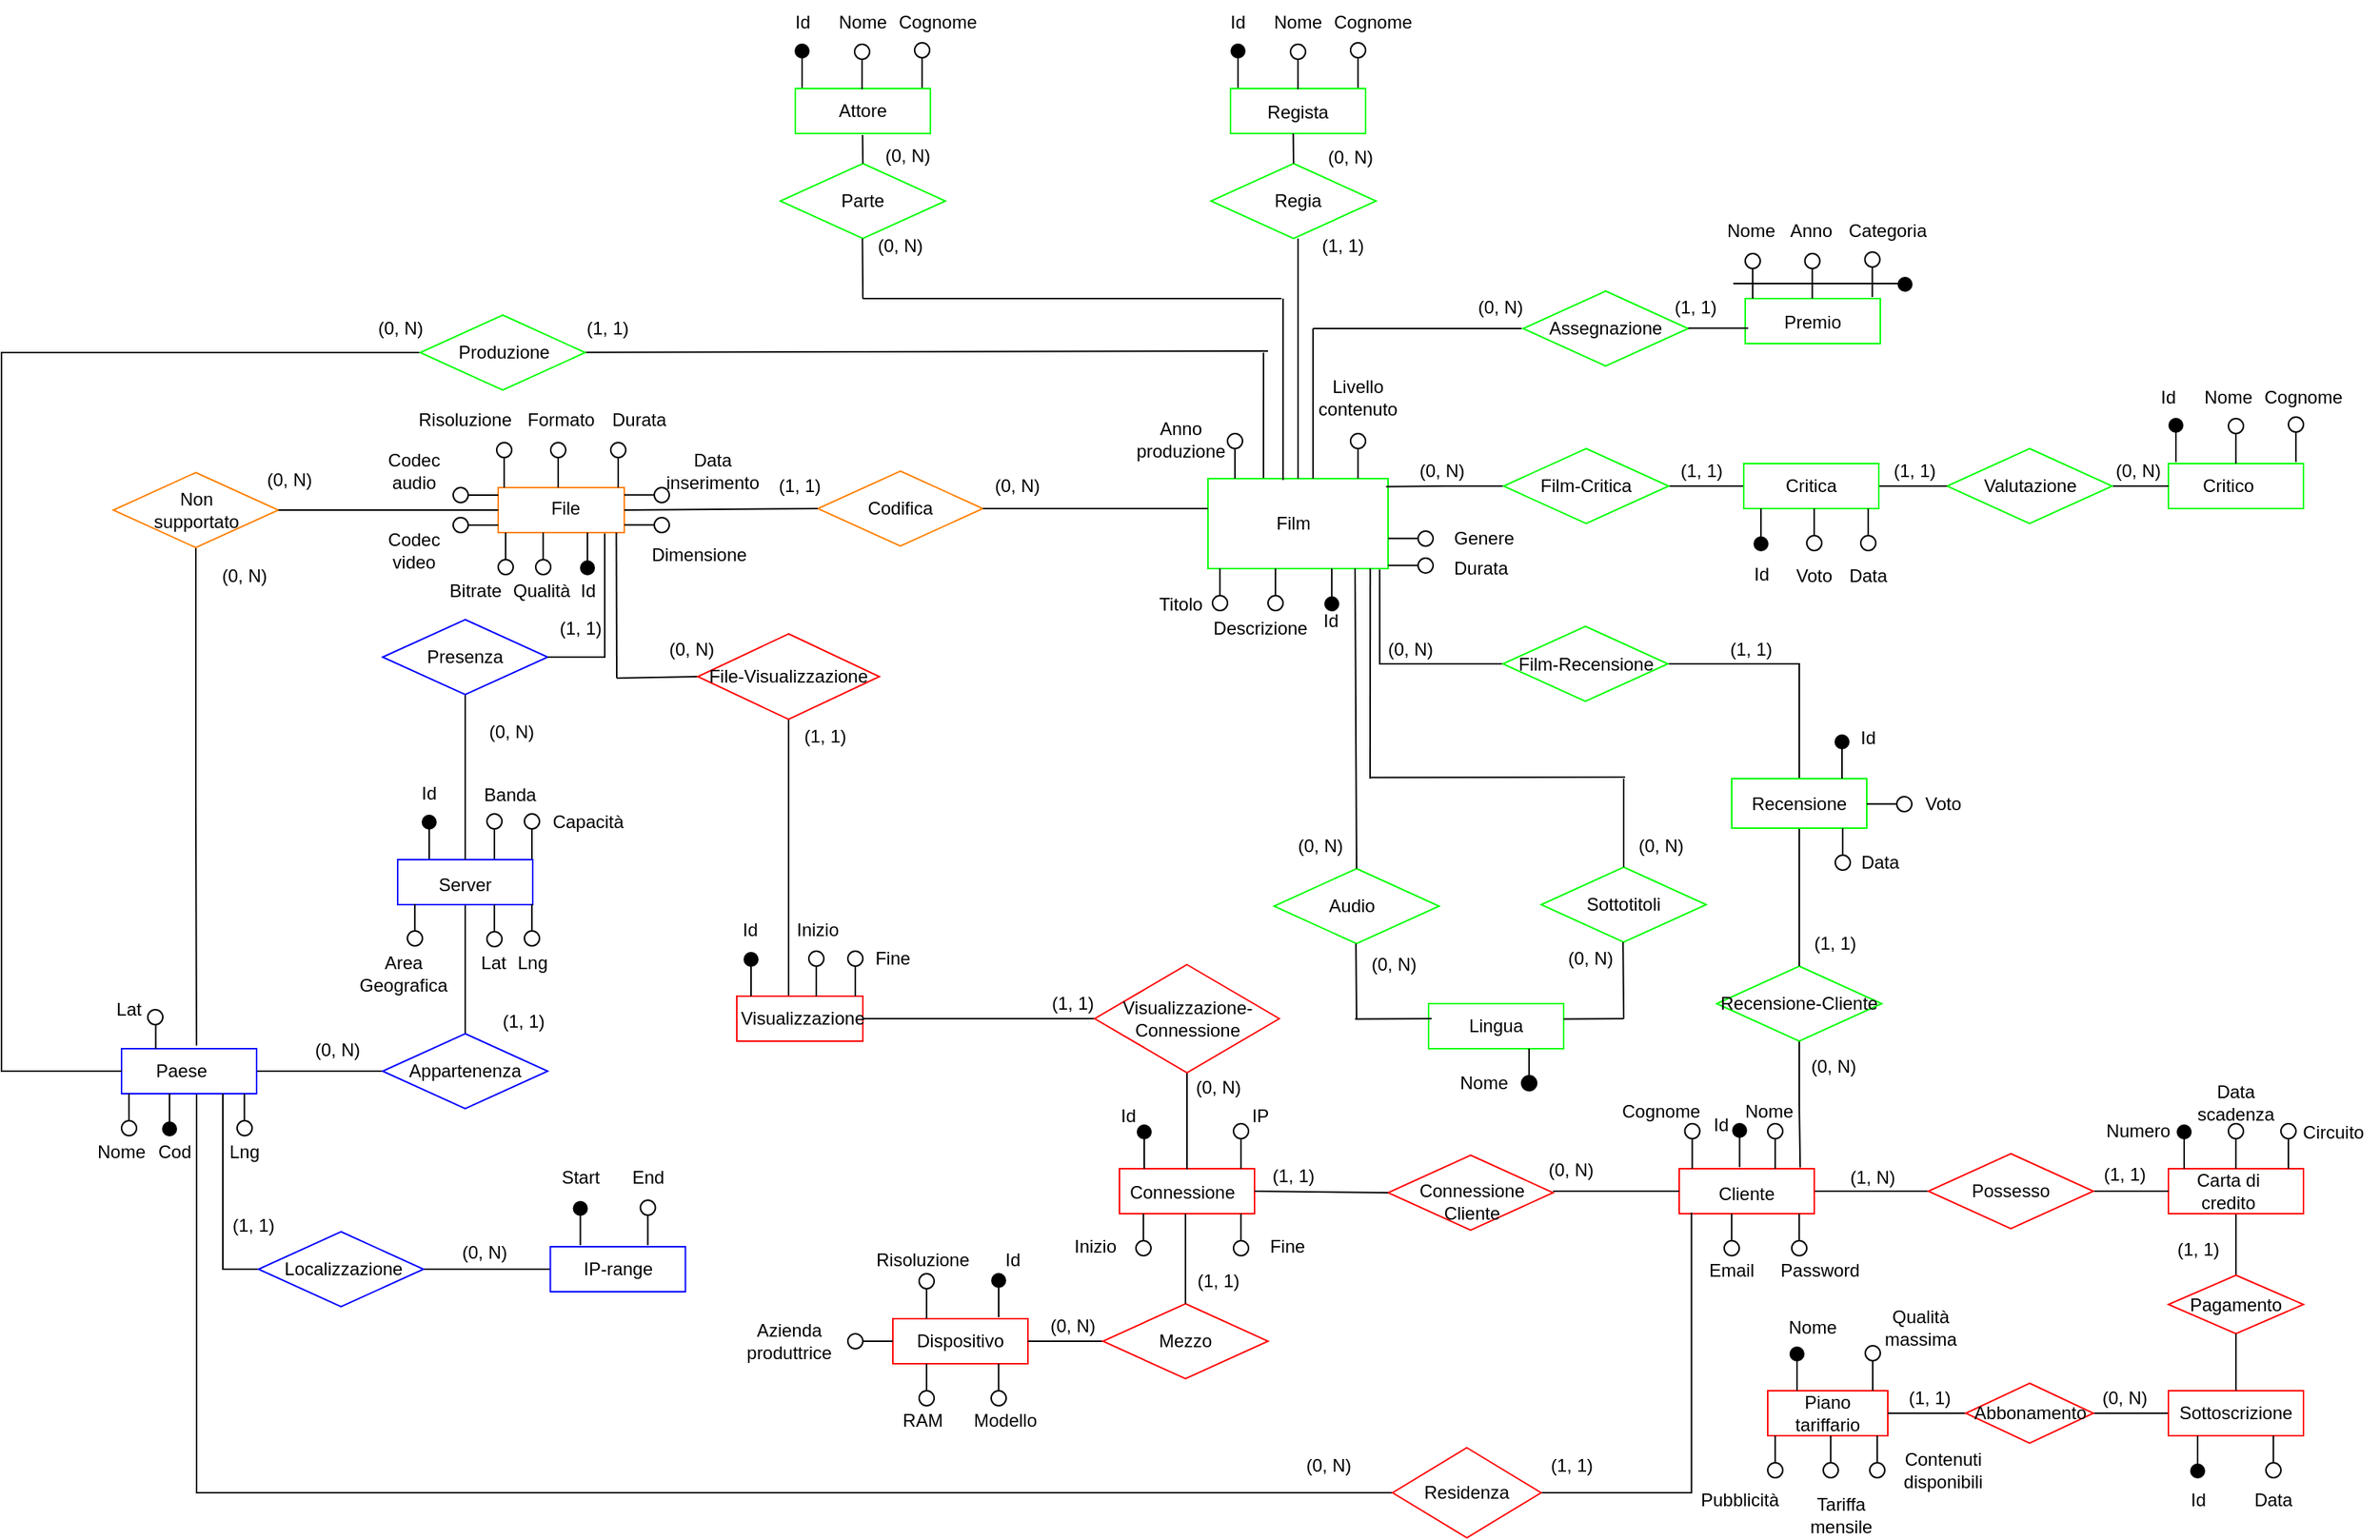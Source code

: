 <mxfile version="21.7.5" type="github">
  <diagram id="R2lEEEUBdFMjLlhIrx00" name="Page-1">
    <mxGraphModel dx="2442" dy="1418" grid="1" gridSize="10" guides="1" tooltips="1" connect="1" arrows="1" fold="1" page="1" pageScale="1" pageWidth="1654" pageHeight="1169" math="0" shadow="0" extFonts="Permanent Marker^https://fonts.googleapis.com/css?family=Permanent+Marker">
      <root>
        <mxCell id="0" />
        <mxCell id="1" parent="0" />
        <mxCell id="KTw9ljzQxqcV50lDEeNT-29" value="" style="edgeStyle=orthogonalEdgeStyle;rounded=0;orthogonalLoop=1;jettySize=auto;html=1;entryX=0.5;entryY=0;entryDx=0;entryDy=0;endArrow=none;endFill=0;" parent="1" source="k5sNIqVDAsuTKzZ9p33I-42" target="HGbytWLDPS0W9H9Zn5LI-20" edge="1">
          <mxGeometry relative="1" as="geometry">
            <mxPoint x="1544" y="907" as="targetPoint" />
          </mxGeometry>
        </mxCell>
        <mxCell id="k5sNIqVDAsuTKzZ9p33I-42" value="" style="rounded=0;whiteSpace=wrap;html=1;strokeColor=#FF0000;" parent="1" vertex="1">
          <mxGeometry x="1514" y="857" width="90" height="30" as="geometry" />
        </mxCell>
        <mxCell id="k5sNIqVDAsuTKzZ9p33I-47" value="Carta di credito" style="text;html=1;strokeColor=none;fillColor=none;align=center;verticalAlign=middle;whiteSpace=wrap;rounded=0;" parent="1" vertex="1">
          <mxGeometry x="1524" y="857" width="60" height="30" as="geometry" />
        </mxCell>
        <mxCell id="KTw9ljzQxqcV50lDEeNT-24" value="" style="edgeStyle=orthogonalEdgeStyle;rounded=0;orthogonalLoop=1;jettySize=auto;html=1;endArrow=none;endFill=0;entryX=1;entryY=0.5;entryDx=0;entryDy=0;" parent="1" source="k5sNIqVDAsuTKzZ9p33I-49" target="k5sNIqVDAsuTKzZ9p33I-53" edge="1">
          <mxGeometry relative="1" as="geometry" />
        </mxCell>
        <mxCell id="KTw9ljzQxqcV50lDEeNT-27" style="edgeStyle=orthogonalEdgeStyle;rounded=0;orthogonalLoop=1;jettySize=auto;html=1;exitX=1;exitY=0.5;exitDx=0;exitDy=0;entryX=0;entryY=0.5;entryDx=0;entryDy=0;endArrow=none;endFill=0;" parent="1" source="k5sNIqVDAsuTKzZ9p33I-49" target="k5sNIqVDAsuTKzZ9p33I-42" edge="1">
          <mxGeometry relative="1" as="geometry" />
        </mxCell>
        <mxCell id="k5sNIqVDAsuTKzZ9p33I-49" value="" style="rhombus;whiteSpace=wrap;html=1;strokeColor=#FF0000;" parent="1" vertex="1">
          <mxGeometry x="1354" y="847" width="110" height="50" as="geometry" />
        </mxCell>
        <mxCell id="k5sNIqVDAsuTKzZ9p33I-50" value="" style="rounded=0;whiteSpace=wrap;html=1;strokeColor=#FF0000;" parent="1" vertex="1">
          <mxGeometry x="664" y="957" width="90" height="30" as="geometry" />
        </mxCell>
        <mxCell id="k5sNIqVDAsuTKzZ9p33I-51" value="Dispositivo" style="text;html=1;strokeColor=none;fillColor=none;align=center;verticalAlign=middle;whiteSpace=wrap;rounded=0;" parent="1" vertex="1">
          <mxGeometry x="679" y="957" width="60" height="30" as="geometry" />
        </mxCell>
        <mxCell id="KTw9ljzQxqcV50lDEeNT-5" value="" style="edgeStyle=orthogonalEdgeStyle;rounded=0;orthogonalLoop=1;jettySize=auto;html=1;endArrow=none;endFill=0;" parent="1" source="k5sNIqVDAsuTKzZ9p33I-52" target="k5sNIqVDAsuTKzZ9p33I-50" edge="1">
          <mxGeometry relative="1" as="geometry" />
        </mxCell>
        <mxCell id="k5sNIqVDAsuTKzZ9p33I-52" value="" style="rhombus;whiteSpace=wrap;html=1;strokeColor=#FF0000;" parent="1" vertex="1">
          <mxGeometry x="804" y="947" width="110" height="50" as="geometry" />
        </mxCell>
        <mxCell id="k5sNIqVDAsuTKzZ9p33I-53" value="" style="rounded=0;whiteSpace=wrap;html=1;strokeColor=#FF0000;" parent="1" vertex="1">
          <mxGeometry x="1188" y="857" width="90" height="30" as="geometry" />
        </mxCell>
        <mxCell id="k5sNIqVDAsuTKzZ9p33I-58" value="" style="rounded=0;whiteSpace=wrap;html=1;strokeColor=#FF0000;" parent="1" vertex="1">
          <mxGeometry x="815" y="857" width="90" height="30" as="geometry" />
        </mxCell>
        <mxCell id="k5sNIqVDAsuTKzZ9p33I-59" value="" style="rhombus;whiteSpace=wrap;html=1;strokeColor=#FF0000;" parent="1" vertex="1">
          <mxGeometry x="994" y="848" width="110" height="50" as="geometry" />
        </mxCell>
        <mxCell id="aroLgIbV7L1hrVGtJXzT-4" style="edgeStyle=orthogonalEdgeStyle;rounded=0;orthogonalLoop=1;jettySize=auto;html=1;entryX=0.5;entryY=0;entryDx=0;entryDy=0;endArrow=none;endFill=0;" edge="1" parent="1" source="k5sNIqVDAsuTKzZ9p33I-61" target="k5sNIqVDAsuTKzZ9p33I-66">
          <mxGeometry relative="1" as="geometry" />
        </mxCell>
        <mxCell id="k5sNIqVDAsuTKzZ9p33I-61" value="" style="rounded=0;whiteSpace=wrap;html=1;strokeColor=#0000FF;" parent="1" vertex="1">
          <mxGeometry x="334" y="651" width="90" height="30" as="geometry" />
        </mxCell>
        <mxCell id="aroLgIbV7L1hrVGtJXzT-8" style="edgeStyle=orthogonalEdgeStyle;rounded=0;orthogonalLoop=1;jettySize=auto;html=1;entryX=1;entryY=0.5;entryDx=0;entryDy=0;endArrow=none;endFill=0;" edge="1" parent="1" source="k5sNIqVDAsuTKzZ9p33I-66" target="k5sNIqVDAsuTKzZ9p33I-67">
          <mxGeometry relative="1" as="geometry" />
        </mxCell>
        <mxCell id="k5sNIqVDAsuTKzZ9p33I-66" value="" style="rhombus;whiteSpace=wrap;html=1;strokeColor=#0000FF;" parent="1" vertex="1">
          <mxGeometry x="324" y="767" width="110" height="50" as="geometry" />
        </mxCell>
        <mxCell id="aroLgIbV7L1hrVGtJXzT-14" style="edgeStyle=orthogonalEdgeStyle;rounded=0;orthogonalLoop=1;jettySize=auto;html=1;entryX=0;entryY=0.5;entryDx=0;entryDy=0;endArrow=none;endFill=0;" edge="1" parent="1" source="k5sNIqVDAsuTKzZ9p33I-67" target="KTw9ljzQxqcV50lDEeNT-37">
          <mxGeometry relative="1" as="geometry">
            <Array as="points">
              <mxPoint x="200" y="1073" />
            </Array>
          </mxGeometry>
        </mxCell>
        <mxCell id="k5sNIqVDAsuTKzZ9p33I-67" value="" style="rounded=0;whiteSpace=wrap;html=1;strokeColor=#0000FF;" parent="1" vertex="1">
          <mxGeometry x="150" y="777" width="90" height="30" as="geometry" />
        </mxCell>
        <mxCell id="k5sNIqVDAsuTKzZ9p33I-69" value="Connessione" style="text;html=1;strokeColor=none;fillColor=none;align=center;verticalAlign=middle;whiteSpace=wrap;rounded=0;" parent="1" vertex="1">
          <mxGeometry x="827" y="858" width="60" height="30" as="geometry" />
        </mxCell>
        <mxCell id="rAfbBRxYVSkPyXWiGhJ7-21" style="edgeStyle=orthogonalEdgeStyle;rounded=0;orthogonalLoop=1;jettySize=auto;html=1;exitX=0.953;exitY=1.01;exitDx=0;exitDy=0;entryX=0;entryY=0.5;entryDx=0;entryDy=0;endArrow=none;endFill=0;exitPerimeter=0;" parent="1" source="k5sNIqVDAsuTKzZ9p33I-70" target="rAfbBRxYVSkPyXWiGhJ7-18" edge="1">
          <mxGeometry relative="1" as="geometry" />
        </mxCell>
        <mxCell id="k5sNIqVDAsuTKzZ9p33I-70" value="" style="rounded=0;whiteSpace=wrap;html=1;strokeColor=#00FF00;" parent="1" vertex="1">
          <mxGeometry x="874" y="397" width="120" height="60" as="geometry" />
        </mxCell>
        <mxCell id="k5sNIqVDAsuTKzZ9p33I-71" value="Film" style="text;html=1;strokeColor=none;fillColor=none;align=center;verticalAlign=middle;whiteSpace=wrap;rounded=0;" parent="1" vertex="1">
          <mxGeometry x="901" y="412" width="60" height="30" as="geometry" />
        </mxCell>
        <mxCell id="k5sNIqVDAsuTKzZ9p33I-72" value="" style="rounded=0;whiteSpace=wrap;html=1;strokeColor=#FF8000;" parent="1" vertex="1">
          <mxGeometry x="401" y="403" width="84" height="30" as="geometry" />
        </mxCell>
        <mxCell id="k5sNIqVDAsuTKzZ9p33I-74" value="File" style="text;html=1;strokeColor=none;fillColor=none;align=center;verticalAlign=middle;whiteSpace=wrap;rounded=0;" parent="1" vertex="1">
          <mxGeometry x="416" y="402" width="60" height="30" as="geometry" />
        </mxCell>
        <mxCell id="k5sNIqVDAsuTKzZ9p33I-76" value="Server" style="text;html=1;strokeColor=none;fillColor=none;align=center;verticalAlign=middle;whiteSpace=wrap;rounded=0;" parent="1" vertex="1">
          <mxGeometry x="349" y="653" width="60" height="30" as="geometry" />
        </mxCell>
        <mxCell id="k5sNIqVDAsuTKzZ9p33I-77" value="" style="rounded=0;whiteSpace=wrap;html=1;strokeColor=#00FF00;" parent="1" vertex="1">
          <mxGeometry x="1232" y="277" width="90" height="30" as="geometry" />
        </mxCell>
        <mxCell id="k5sNIqVDAsuTKzZ9p33I-78" value="" style="rounded=0;whiteSpace=wrap;html=1;strokeColor=#00FF00;" parent="1" vertex="1">
          <mxGeometry x="889" y="137" width="90" height="30" as="geometry" />
        </mxCell>
        <mxCell id="k5sNIqVDAsuTKzZ9p33I-79" value="" style="rounded=0;whiteSpace=wrap;html=1;strokeColor=#00FF00;" parent="1" vertex="1">
          <mxGeometry x="599" y="137" width="90" height="30" as="geometry" />
        </mxCell>
        <mxCell id="k5sNIqVDAsuTKzZ9p33I-83" value="Cliente" style="text;html=1;strokeColor=none;fillColor=none;align=center;verticalAlign=middle;whiteSpace=wrap;rounded=0;" parent="1" vertex="1">
          <mxGeometry x="1203" y="859" width="60" height="30" as="geometry" />
        </mxCell>
        <mxCell id="k5sNIqVDAsuTKzZ9p33I-87" value="" style="rhombus;whiteSpace=wrap;html=1;strokeColor=#FF8000;" parent="1" vertex="1">
          <mxGeometry x="614" y="392" width="110" height="50" as="geometry" />
        </mxCell>
        <mxCell id="k5sNIqVDAsuTKzZ9p33I-93" value="" style="rounded=0;whiteSpace=wrap;html=1;strokeColor=#00FF00;" parent="1" vertex="1">
          <mxGeometry x="1514" y="387" width="90" height="30" as="geometry" />
        </mxCell>
        <mxCell id="k5sNIqVDAsuTKzZ9p33I-94" value="Critico" style="text;html=1;strokeColor=none;fillColor=none;align=center;verticalAlign=middle;whiteSpace=wrap;rounded=0;" parent="1" vertex="1">
          <mxGeometry x="1524" y="387" width="60" height="30" as="geometry" />
        </mxCell>
        <mxCell id="aroLgIbV7L1hrVGtJXzT-11" style="edgeStyle=orthogonalEdgeStyle;rounded=0;orthogonalLoop=1;jettySize=auto;html=1;entryX=0;entryY=0.5;entryDx=0;entryDy=0;exitX=0.75;exitY=1;exitDx=0;exitDy=0;endArrow=none;endFill=0;" edge="1" parent="1" source="k5sNIqVDAsuTKzZ9p33I-67" target="Ke6MsTJDtXDtqJl2nJ68-1">
          <mxGeometry relative="1" as="geometry" />
        </mxCell>
        <mxCell id="k5sNIqVDAsuTKzZ9p33I-95" value="Paese" style="text;html=1;strokeColor=none;fillColor=none;align=center;verticalAlign=middle;whiteSpace=wrap;rounded=0;" parent="1" vertex="1">
          <mxGeometry x="160" y="777" width="60" height="30" as="geometry" />
        </mxCell>
        <mxCell id="k5sNIqVDAsuTKzZ9p33I-96" value="Attore" style="text;html=1;strokeColor=none;fillColor=none;align=center;verticalAlign=middle;whiteSpace=wrap;rounded=0;" parent="1" vertex="1">
          <mxGeometry x="614" y="137" width="60" height="30" as="geometry" />
        </mxCell>
        <mxCell id="k5sNIqVDAsuTKzZ9p33I-97" value="Regista" style="text;html=1;strokeColor=none;fillColor=none;align=center;verticalAlign=middle;whiteSpace=wrap;rounded=0;" parent="1" vertex="1">
          <mxGeometry x="904" y="138" width="60" height="30" as="geometry" />
        </mxCell>
        <mxCell id="k5sNIqVDAsuTKzZ9p33I-98" value="" style="rhombus;whiteSpace=wrap;html=1;strokeColor=#00FF00;" parent="1" vertex="1">
          <mxGeometry x="876" y="187" width="110" height="50" as="geometry" />
        </mxCell>
        <mxCell id="k5sNIqVDAsuTKzZ9p33I-99" value="" style="rhombus;whiteSpace=wrap;html=1;strokeColor=#00FF00;" parent="1" vertex="1">
          <mxGeometry x="589" y="187" width="110" height="50" as="geometry" />
        </mxCell>
        <mxCell id="k5sNIqVDAsuTKzZ9p33I-100" value="Premio" style="text;html=1;strokeColor=none;fillColor=none;align=center;verticalAlign=middle;whiteSpace=wrap;rounded=0;" parent="1" vertex="1">
          <mxGeometry x="1247" y="278" width="60" height="30" as="geometry" />
        </mxCell>
        <mxCell id="k5sNIqVDAsuTKzZ9p33I-103" value="" style="endArrow=none;html=1;rounded=0;entryX=0;entryY=0.5;entryDx=0;entryDy=0;exitX=1;exitY=0.5;exitDx=0;exitDy=0;" parent="1" source="k5sNIqVDAsuTKzZ9p33I-87" edge="1">
          <mxGeometry width="50" height="50" relative="1" as="geometry">
            <mxPoint x="784" y="417" as="sourcePoint" />
            <mxPoint x="874" y="417" as="targetPoint" />
          </mxGeometry>
        </mxCell>
        <mxCell id="k5sNIqVDAsuTKzZ9p33I-104" value="" style="endArrow=none;html=1;rounded=0;" parent="1" edge="1">
          <mxGeometry width="50" height="50" relative="1" as="geometry">
            <mxPoint x="934" y="397" as="sourcePoint" />
            <mxPoint x="934" y="237" as="targetPoint" />
          </mxGeometry>
        </mxCell>
        <mxCell id="k5sNIqVDAsuTKzZ9p33I-105" value="" style="rhombus;whiteSpace=wrap;html=1;strokeColor=#00FF00;" parent="1" vertex="1">
          <mxGeometry x="1084" y="272" width="110" height="50" as="geometry" />
        </mxCell>
        <mxCell id="k5sNIqVDAsuTKzZ9p33I-111" value="Id" style="text;html=1;strokeColor=none;fillColor=none;align=center;verticalAlign=middle;whiteSpace=wrap;rounded=0;" parent="1" vertex="1">
          <mxGeometry x="926" y="477" width="60" height="30" as="geometry" />
        </mxCell>
        <mxCell id="k5sNIqVDAsuTKzZ9p33I-112" value="Titolo" style="text;html=1;strokeColor=none;fillColor=none;align=center;verticalAlign=middle;whiteSpace=wrap;rounded=0;" parent="1" vertex="1">
          <mxGeometry x="826" y="465.5" width="60" height="30" as="geometry" />
        </mxCell>
        <mxCell id="k5sNIqVDAsuTKzZ9p33I-113" value="Descrizione" style="text;html=1;strokeColor=none;fillColor=none;align=center;verticalAlign=middle;whiteSpace=wrap;rounded=0;" parent="1" vertex="1">
          <mxGeometry x="879" y="482" width="60" height="30" as="geometry" />
        </mxCell>
        <mxCell id="k5sNIqVDAsuTKzZ9p33I-114" value="" style="endArrow=none;html=1;rounded=0;" parent="1" edge="1">
          <mxGeometry width="50" height="50" relative="1" as="geometry">
            <mxPoint x="944" y="397" as="sourcePoint" />
            <mxPoint x="944" y="297" as="targetPoint" />
          </mxGeometry>
        </mxCell>
        <mxCell id="k5sNIqVDAsuTKzZ9p33I-115" value="" style="endArrow=none;html=1;rounded=0;" parent="1" edge="1">
          <mxGeometry width="50" height="50" relative="1" as="geometry">
            <mxPoint x="944" y="297" as="sourcePoint" />
            <mxPoint x="1083" y="297" as="targetPoint" />
          </mxGeometry>
        </mxCell>
        <mxCell id="k5sNIqVDAsuTKzZ9p33I-117" value="" style="endArrow=none;html=1;rounded=0;" parent="1" edge="1">
          <mxGeometry width="50" height="50" relative="1" as="geometry">
            <mxPoint x="924" y="398" as="sourcePoint" />
            <mxPoint x="924" y="277" as="targetPoint" />
          </mxGeometry>
        </mxCell>
        <mxCell id="k5sNIqVDAsuTKzZ9p33I-127" value="Appartenenza" style="text;html=1;strokeColor=none;fillColor=none;align=center;verticalAlign=middle;whiteSpace=wrap;rounded=0;" parent="1" vertex="1">
          <mxGeometry x="349" y="777" width="60" height="30" as="geometry" />
        </mxCell>
        <mxCell id="k5sNIqVDAsuTKzZ9p33I-128" value="Codifica" style="text;html=1;strokeColor=none;fillColor=none;align=center;verticalAlign=middle;whiteSpace=wrap;rounded=0;" parent="1" vertex="1">
          <mxGeometry x="639" y="402" width="60" height="30" as="geometry" />
        </mxCell>
        <mxCell id="k5sNIqVDAsuTKzZ9p33I-130" value="Parte" style="text;html=1;strokeColor=none;fillColor=none;align=center;verticalAlign=middle;whiteSpace=wrap;rounded=0;" parent="1" vertex="1">
          <mxGeometry x="614" y="197" width="60" height="30" as="geometry" />
        </mxCell>
        <mxCell id="k5sNIqVDAsuTKzZ9p33I-131" value="Regia" style="text;html=1;strokeColor=none;fillColor=none;align=center;verticalAlign=middle;whiteSpace=wrap;rounded=0;" parent="1" vertex="1">
          <mxGeometry x="904" y="197" width="60" height="30" as="geometry" />
        </mxCell>
        <mxCell id="k5sNIqVDAsuTKzZ9p33I-132" value="Assegnazione" style="text;html=1;strokeColor=none;fillColor=none;align=center;verticalAlign=middle;whiteSpace=wrap;rounded=0;" parent="1" vertex="1">
          <mxGeometry x="1109" y="282" width="60" height="30" as="geometry" />
        </mxCell>
        <mxCell id="k5sNIqVDAsuTKzZ9p33I-135" value="Connessione Cliente" style="text;html=1;strokeColor=none;fillColor=none;align=center;verticalAlign=middle;whiteSpace=wrap;rounded=0;" parent="1" vertex="1">
          <mxGeometry x="1020" y="864" width="60" height="30" as="geometry" />
        </mxCell>
        <mxCell id="k5sNIqVDAsuTKzZ9p33I-136" value="Mezzo" style="text;html=1;strokeColor=none;fillColor=none;align=center;verticalAlign=middle;whiteSpace=wrap;rounded=0;" parent="1" vertex="1">
          <mxGeometry x="829" y="957" width="60" height="30" as="geometry" />
        </mxCell>
        <mxCell id="k5sNIqVDAsuTKzZ9p33I-137" value="Possesso" style="text;html=1;strokeColor=none;fillColor=none;align=center;verticalAlign=middle;whiteSpace=wrap;rounded=0;" parent="1" vertex="1">
          <mxGeometry x="1379" y="857" width="60" height="30" as="geometry" />
        </mxCell>
        <mxCell id="k5sNIqVDAsuTKzZ9p33I-147" value="" style="endArrow=none;html=1;rounded=0;entryX=0;entryY=0.5;entryDx=0;entryDy=0;" parent="1" target="k5sNIqVDAsuTKzZ9p33I-53" edge="1">
          <mxGeometry width="50" height="50" relative="1" as="geometry">
            <mxPoint x="1104" y="872" as="sourcePoint" />
            <mxPoint x="1379" y="870.52" as="targetPoint" />
            <Array as="points" />
          </mxGeometry>
        </mxCell>
        <mxCell id="k5sNIqVDAsuTKzZ9p33I-159" value="" style="endArrow=none;html=1;rounded=0;exitX=1;exitY=0.5;exitDx=0;exitDy=0;" parent="1" source="k5sNIqVDAsuTKzZ9p33I-72" edge="1">
          <mxGeometry width="50" height="50" relative="1" as="geometry">
            <mxPoint x="554" y="417" as="sourcePoint" />
            <mxPoint x="614" y="417" as="targetPoint" />
          </mxGeometry>
        </mxCell>
        <mxCell id="k5sNIqVDAsuTKzZ9p33I-162" value="" style="endArrow=none;html=1;rounded=0;exitX=0.937;exitY=1.001;exitDx=0;exitDy=0;exitPerimeter=0;" parent="1" source="k5sNIqVDAsuTKzZ9p33I-72" edge="1">
          <mxGeometry width="50" height="50" relative="1" as="geometry">
            <mxPoint x="498" y="437" as="sourcePoint" />
            <mxPoint x="480" y="530" as="targetPoint" />
          </mxGeometry>
        </mxCell>
        <mxCell id="k5sNIqVDAsuTKzZ9p33I-163" value="" style="endArrow=none;html=1;rounded=0;" parent="1" source="RoZiD9-LQM_SnvsdjY7X-22" edge="1">
          <mxGeometry width="50" height="50" relative="1" as="geometry">
            <mxPoint x="369" y="532" as="sourcePoint" />
            <mxPoint x="594" y="532" as="targetPoint" />
          </mxGeometry>
        </mxCell>
        <mxCell id="k5sNIqVDAsuTKzZ9p33I-165" value="" style="endArrow=none;html=1;rounded=0;" parent="1" edge="1">
          <mxGeometry width="50" height="50" relative="1" as="geometry">
            <mxPoint x="644" y="277" as="sourcePoint" />
            <mxPoint x="923" y="277" as="targetPoint" />
          </mxGeometry>
        </mxCell>
        <mxCell id="k5sNIqVDAsuTKzZ9p33I-166" value="" style="endArrow=none;html=1;rounded=0;" parent="1" edge="1">
          <mxGeometry width="50" height="50" relative="1" as="geometry">
            <mxPoint x="644" y="277" as="sourcePoint" />
            <mxPoint x="643.71" y="237" as="targetPoint" />
          </mxGeometry>
        </mxCell>
        <mxCell id="k5sNIqVDAsuTKzZ9p33I-167" value="" style="endArrow=none;html=1;rounded=0;" parent="1" source="czPrn0Utlx6H9Ysgk2uM-20" edge="1">
          <mxGeometry width="50" height="50" relative="1" as="geometry">
            <mxPoint x="194" y="312" as="sourcePoint" />
            <mxPoint x="914" y="312" as="targetPoint" />
          </mxGeometry>
        </mxCell>
        <mxCell id="k5sNIqVDAsuTKzZ9p33I-172" value="" style="endArrow=none;html=1;rounded=0;exitX=0.661;exitY=0.043;exitDx=0;exitDy=0;exitPerimeter=0;" parent="1" edge="1">
          <mxGeometry width="50" height="50" relative="1" as="geometry">
            <mxPoint x="859" y="947" as="sourcePoint" />
            <mxPoint x="859" y="887" as="targetPoint" />
          </mxGeometry>
        </mxCell>
        <mxCell id="k5sNIqVDAsuTKzZ9p33I-175" value="" style="endArrow=none;html=1;rounded=0;entryX=0;entryY=0.5;entryDx=0;entryDy=0;exitX=1;exitY=0.5;exitDx=0;exitDy=0;" parent="1" source="k5sNIqVDAsuTKzZ9p33I-58" target="k5sNIqVDAsuTKzZ9p33I-59" edge="1">
          <mxGeometry width="50" height="50" relative="1" as="geometry">
            <mxPoint x="838" y="872.94" as="sourcePoint" />
            <mxPoint x="889" y="872.73" as="targetPoint" />
          </mxGeometry>
        </mxCell>
        <mxCell id="k5sNIqVDAsuTKzZ9p33I-182" value="" style="endArrow=none;html=1;rounded=0;" parent="1" edge="1">
          <mxGeometry width="50" height="50" relative="1" as="geometry">
            <mxPoint x="644" y="187" as="sourcePoint" />
            <mxPoint x="643.79" y="168" as="targetPoint" />
          </mxGeometry>
        </mxCell>
        <mxCell id="k5sNIqVDAsuTKzZ9p33I-183" value="" style="endArrow=none;html=1;rounded=0;exitX=0.5;exitY=0;exitDx=0;exitDy=0;" parent="1" source="k5sNIqVDAsuTKzZ9p33I-98" edge="1">
          <mxGeometry width="50" height="50" relative="1" as="geometry">
            <mxPoint x="931.08" y="207" as="sourcePoint" />
            <mxPoint x="930.79" y="167" as="targetPoint" />
          </mxGeometry>
        </mxCell>
        <mxCell id="k5sNIqVDAsuTKzZ9p33I-184" value="" style="endArrow=none;html=1;rounded=0;" parent="1" edge="1">
          <mxGeometry width="50" height="50" relative="1" as="geometry">
            <mxPoint x="1194" y="296.8" as="sourcePoint" />
            <mxPoint x="1234" y="296.8" as="targetPoint" />
          </mxGeometry>
        </mxCell>
        <mxCell id="aroLgIbV7L1hrVGtJXzT-9" style="edgeStyle=orthogonalEdgeStyle;rounded=0;orthogonalLoop=1;jettySize=auto;html=1;entryX=0.555;entryY=-0.072;entryDx=0;entryDy=0;endArrow=none;endFill=0;entryPerimeter=0;" edge="1" parent="1" source="k5sNIqVDAsuTKzZ9p33I-193" target="k5sNIqVDAsuTKzZ9p33I-67">
          <mxGeometry relative="1" as="geometry" />
        </mxCell>
        <mxCell id="k5sNIqVDAsuTKzZ9p33I-193" value="" style="rhombus;whiteSpace=wrap;html=1;strokeColor=#FF8000;" parent="1" vertex="1">
          <mxGeometry x="144.5" y="393" width="110" height="50" as="geometry" />
        </mxCell>
        <mxCell id="k5sNIqVDAsuTKzZ9p33I-195" value="" style="endArrow=none;html=1;rounded=0;exitX=1;exitY=0.5;exitDx=0;exitDy=0;entryX=0;entryY=0.5;entryDx=0;entryDy=0;" parent="1" source="k5sNIqVDAsuTKzZ9p33I-193" target="k5sNIqVDAsuTKzZ9p33I-72" edge="1">
          <mxGeometry width="50" height="50" relative="1" as="geometry">
            <mxPoint x="344" y="417" as="sourcePoint" />
            <mxPoint x="294" y="417" as="targetPoint" />
          </mxGeometry>
        </mxCell>
        <mxCell id="k5sNIqVDAsuTKzZ9p33I-197" value="Non supportato" style="text;html=1;strokeColor=none;fillColor=none;align=center;verticalAlign=middle;whiteSpace=wrap;rounded=0;" parent="1" vertex="1">
          <mxGeometry x="169.5" y="403" width="60" height="30" as="geometry" />
        </mxCell>
        <mxCell id="czPrn0Utlx6H9Ysgk2uM-1" value="" style="rounded=0;whiteSpace=wrap;html=1;strokeColor=#00FF00;" parent="1" vertex="1">
          <mxGeometry x="1021" y="747" width="90" height="30" as="geometry" />
        </mxCell>
        <mxCell id="czPrn0Utlx6H9Ysgk2uM-2" value="Lingua" style="text;html=1;strokeColor=none;fillColor=none;align=center;verticalAlign=middle;whiteSpace=wrap;rounded=0;" parent="1" vertex="1">
          <mxGeometry x="1036" y="747" width="60" height="30" as="geometry" />
        </mxCell>
        <mxCell id="czPrn0Utlx6H9Ysgk2uM-3" value="" style="rhombus;whiteSpace=wrap;html=1;strokeColor=#00FF00;" parent="1" vertex="1">
          <mxGeometry x="1096" y="656" width="110" height="50" as="geometry" />
        </mxCell>
        <mxCell id="czPrn0Utlx6H9Ysgk2uM-4" value="" style="rhombus;whiteSpace=wrap;html=1;strokeColor=#00FF00;" parent="1" vertex="1">
          <mxGeometry x="918" y="657" width="110" height="50" as="geometry" />
        </mxCell>
        <mxCell id="czPrn0Utlx6H9Ysgk2uM-5" value="Audio" style="text;html=1;strokeColor=none;fillColor=none;align=center;verticalAlign=middle;whiteSpace=wrap;rounded=0;" parent="1" vertex="1">
          <mxGeometry x="940" y="667" width="60" height="30" as="geometry" />
        </mxCell>
        <mxCell id="czPrn0Utlx6H9Ysgk2uM-6" value="Sottotitoli" style="text;html=1;strokeColor=none;fillColor=none;align=center;verticalAlign=middle;whiteSpace=wrap;rounded=0;" parent="1" vertex="1">
          <mxGeometry x="1121" y="666" width="60" height="30" as="geometry" />
        </mxCell>
        <mxCell id="czPrn0Utlx6H9Ysgk2uM-7" value="" style="endArrow=none;html=1;rounded=0;entryX=0.25;entryY=1;entryDx=0;entryDy=0;exitX=0.5;exitY=0;exitDx=0;exitDy=0;" parent="1" source="czPrn0Utlx6H9Ysgk2uM-4" edge="1">
          <mxGeometry width="50" height="50" relative="1" as="geometry">
            <mxPoint x="972" y="597" as="sourcePoint" />
            <mxPoint x="972" y="457" as="targetPoint" />
          </mxGeometry>
        </mxCell>
        <mxCell id="czPrn0Utlx6H9Ysgk2uM-8" value="" style="endArrow=none;html=1;rounded=0;entryX=0.901;entryY=0.999;entryDx=0;entryDy=0;entryPerimeter=0;" parent="1" target="k5sNIqVDAsuTKzZ9p33I-70" edge="1">
          <mxGeometry width="50" height="50" relative="1" as="geometry">
            <mxPoint x="982" y="597" as="sourcePoint" />
            <mxPoint x="982" y="458" as="targetPoint" />
          </mxGeometry>
        </mxCell>
        <mxCell id="czPrn0Utlx6H9Ysgk2uM-9" value="" style="endArrow=none;html=1;rounded=0;exitX=1;exitY=0.25;exitDx=0;exitDy=0;" parent="1" edge="1">
          <mxGeometry width="50" height="50" relative="1" as="geometry">
            <mxPoint x="982.5" y="596.26" as="sourcePoint" />
            <mxPoint x="1152" y="596" as="targetPoint" />
            <Array as="points" />
          </mxGeometry>
        </mxCell>
        <mxCell id="czPrn0Utlx6H9Ysgk2uM-10" value="" style="endArrow=none;html=1;rounded=0;exitX=0.5;exitY=0;exitDx=0;exitDy=0;" parent="1" source="czPrn0Utlx6H9Ysgk2uM-3" edge="1">
          <mxGeometry width="50" height="50" relative="1" as="geometry">
            <mxPoint x="1156.29" y="637" as="sourcePoint" />
            <mxPoint x="1151" y="597" as="targetPoint" />
          </mxGeometry>
        </mxCell>
        <mxCell id="czPrn0Utlx6H9Ysgk2uM-11" value="" style="endArrow=none;html=1;rounded=0;" parent="1" edge="1">
          <mxGeometry width="50" height="50" relative="1" as="geometry">
            <mxPoint x="973" y="757" as="sourcePoint" />
            <mxPoint x="972.58" y="707" as="targetPoint" />
          </mxGeometry>
        </mxCell>
        <mxCell id="czPrn0Utlx6H9Ysgk2uM-12" value="" style="endArrow=none;html=1;rounded=0;" parent="1" edge="1">
          <mxGeometry width="50" height="50" relative="1" as="geometry">
            <mxPoint x="1151" y="757" as="sourcePoint" />
            <mxPoint x="1150.58" y="706" as="targetPoint" />
          </mxGeometry>
        </mxCell>
        <mxCell id="czPrn0Utlx6H9Ysgk2uM-13" value="" style="endArrow=none;html=1;rounded=0;entryX=0;entryY=0.5;entryDx=0;entryDy=0;" parent="1" edge="1">
          <mxGeometry width="50" height="50" relative="1" as="geometry">
            <mxPoint x="972" y="757.21" as="sourcePoint" />
            <mxPoint x="1023" y="757" as="targetPoint" />
          </mxGeometry>
        </mxCell>
        <mxCell id="czPrn0Utlx6H9Ysgk2uM-14" value="" style="endArrow=none;html=1;rounded=0;" parent="1" edge="1">
          <mxGeometry width="50" height="50" relative="1" as="geometry">
            <mxPoint x="1111" y="757.21" as="sourcePoint" />
            <mxPoint x="1151" y="757" as="targetPoint" />
          </mxGeometry>
        </mxCell>
        <mxCell id="aroLgIbV7L1hrVGtJXzT-10" style="edgeStyle=orthogonalEdgeStyle;rounded=0;orthogonalLoop=1;jettySize=auto;html=1;entryX=0;entryY=0.5;entryDx=0;entryDy=0;endArrow=none;endFill=0;" edge="1" parent="1" source="czPrn0Utlx6H9Ysgk2uM-20" target="k5sNIqVDAsuTKzZ9p33I-67">
          <mxGeometry relative="1" as="geometry">
            <Array as="points">
              <mxPoint x="70" y="313" />
              <mxPoint x="70" y="792" />
            </Array>
          </mxGeometry>
        </mxCell>
        <mxCell id="czPrn0Utlx6H9Ysgk2uM-20" value="" style="rhombus;whiteSpace=wrap;html=1;strokeColor=#00FF00;" parent="1" vertex="1">
          <mxGeometry x="349" y="288" width="110" height="50" as="geometry" />
        </mxCell>
        <mxCell id="czPrn0Utlx6H9Ysgk2uM-22" value="Produzione" style="text;html=1;strokeColor=none;fillColor=none;align=center;verticalAlign=middle;whiteSpace=wrap;rounded=0;" parent="1" vertex="1">
          <mxGeometry x="375" y="298" width="60" height="30" as="geometry" />
        </mxCell>
        <mxCell id="RoZiD9-LQM_SnvsdjY7X-1" value="(0, N)" style="text;html=1;strokeColor=none;fillColor=none;align=center;verticalAlign=middle;whiteSpace=wrap;rounded=0;" parent="1" vertex="1">
          <mxGeometry x="644" y="167" width="60" height="30" as="geometry" />
        </mxCell>
        <mxCell id="RoZiD9-LQM_SnvsdjY7X-2" value="(0, N)" style="text;html=1;strokeColor=none;fillColor=none;align=center;verticalAlign=middle;whiteSpace=wrap;rounded=0;" parent="1" vertex="1">
          <mxGeometry x="639" y="227" width="60" height="30" as="geometry" />
        </mxCell>
        <mxCell id="RoZiD9-LQM_SnvsdjY7X-3" value="(0, N)" style="text;html=1;strokeColor=none;fillColor=none;align=center;verticalAlign=middle;whiteSpace=wrap;rounded=0;" parent="1" vertex="1">
          <mxGeometry x="939" y="168" width="60" height="30" as="geometry" />
        </mxCell>
        <mxCell id="RoZiD9-LQM_SnvsdjY7X-4" value="(1, 1)" style="text;html=1;strokeColor=none;fillColor=none;align=center;verticalAlign=middle;whiteSpace=wrap;rounded=0;" parent="1" vertex="1">
          <mxGeometry x="934" y="227" width="60" height="30" as="geometry" />
        </mxCell>
        <mxCell id="RoZiD9-LQM_SnvsdjY7X-5" value="(1, 1)" style="text;html=1;strokeColor=none;fillColor=none;align=center;verticalAlign=middle;whiteSpace=wrap;rounded=0;" parent="1" vertex="1">
          <mxGeometry x="1169" y="268" width="60" height="30" as="geometry" />
        </mxCell>
        <mxCell id="RoZiD9-LQM_SnvsdjY7X-6" value="(0, N)" style="text;html=1;strokeColor=none;fillColor=none;align=center;verticalAlign=middle;whiteSpace=wrap;rounded=0;" parent="1" vertex="1">
          <mxGeometry x="1039" y="268" width="60" height="30" as="geometry" />
        </mxCell>
        <mxCell id="RoZiD9-LQM_SnvsdjY7X-20" value="" style="endArrow=none;html=1;rounded=0;exitX=0.5;exitY=0;exitDx=0;exitDy=0;entryX=0.5;entryY=1;entryDx=0;entryDy=0;" parent="1" source="k5sNIqVDAsuTKzZ9p33I-61" target="HGbytWLDPS0W9H9Zn5LI-2" edge="1">
          <mxGeometry width="50" height="50" relative="1" as="geometry">
            <mxPoint x="339" y="856" as="sourcePoint" />
            <mxPoint x="354" y="737" as="targetPoint" />
          </mxGeometry>
        </mxCell>
        <mxCell id="RoZiD9-LQM_SnvsdjY7X-23" value="" style="endArrow=none;html=1;rounded=0;entryX=0;entryY=0.5;entryDx=0;entryDy=0;" parent="1" target="RoZiD9-LQM_SnvsdjY7X-22" edge="1">
          <mxGeometry width="50" height="50" relative="1" as="geometry">
            <mxPoint x="480" y="530" as="sourcePoint" />
            <mxPoint x="594" y="487" as="targetPoint" />
          </mxGeometry>
        </mxCell>
        <mxCell id="KTw9ljzQxqcV50lDEeNT-169" style="edgeStyle=orthogonalEdgeStyle;rounded=0;orthogonalLoop=1;jettySize=auto;html=1;entryX=0.342;entryY=0.021;entryDx=0;entryDy=0;entryPerimeter=0;endArrow=none;endFill=0;" parent="1" source="RoZiD9-LQM_SnvsdjY7X-22" target="RoZiD9-LQM_SnvsdjY7X-27" edge="1">
          <mxGeometry relative="1" as="geometry" />
        </mxCell>
        <mxCell id="RoZiD9-LQM_SnvsdjY7X-22" value="File-Visualizzazione" style="rhombus;whiteSpace=wrap;html=1;strokeColor=#FF0000;" parent="1" vertex="1">
          <mxGeometry x="534" y="500.5" width="121" height="57" as="geometry" />
        </mxCell>
        <mxCell id="rAfbBRxYVSkPyXWiGhJ7-55" style="edgeStyle=orthogonalEdgeStyle;rounded=0;orthogonalLoop=1;jettySize=auto;html=1;entryX=1;entryY=0.5;entryDx=0;entryDy=0;endArrow=none;endFill=0;" parent="1" source="RoZiD9-LQM_SnvsdjY7X-21" target="RoZiD9-LQM_SnvsdjY7X-25" edge="1">
          <mxGeometry relative="1" as="geometry">
            <mxPoint x="650" y="757" as="targetPoint" />
          </mxGeometry>
        </mxCell>
        <mxCell id="rAfbBRxYVSkPyXWiGhJ7-56" style="edgeStyle=orthogonalEdgeStyle;rounded=0;orthogonalLoop=1;jettySize=auto;html=1;entryX=0.55;entryY=-0.02;entryDx=0;entryDy=0;entryPerimeter=0;endArrow=none;endFill=0;" parent="1" source="RoZiD9-LQM_SnvsdjY7X-21" target="k5sNIqVDAsuTKzZ9p33I-69" edge="1">
          <mxGeometry relative="1" as="geometry" />
        </mxCell>
        <mxCell id="RoZiD9-LQM_SnvsdjY7X-21" value="Visualizzazione-Connessione" style="rhombus;whiteSpace=wrap;html=1;strokeColor=#FF0000;" parent="1" vertex="1">
          <mxGeometry x="798.5" y="721" width="123" height="72" as="geometry" />
        </mxCell>
        <mxCell id="RoZiD9-LQM_SnvsdjY7X-26" value="" style="endArrow=none;html=1;rounded=0;entryX=0;entryY=0.5;entryDx=0;entryDy=0;" parent="1" target="RoZiD9-LQM_SnvsdjY7X-25" edge="1">
          <mxGeometry width="50" height="50" relative="1" as="geometry">
            <mxPoint x="594" y="757" as="sourcePoint" />
            <mxPoint x="862.5" y="757.07" as="targetPoint" />
          </mxGeometry>
        </mxCell>
        <mxCell id="RoZiD9-LQM_SnvsdjY7X-25" value="" style="rounded=0;whiteSpace=wrap;html=1;strokeColor=#FF0000;" parent="1" vertex="1">
          <mxGeometry x="560" y="742" width="84" height="30" as="geometry" />
        </mxCell>
        <mxCell id="RoZiD9-LQM_SnvsdjY7X-27" value="Visualizzazione" style="text;html=1;strokeColor=none;fillColor=none;align=center;verticalAlign=middle;whiteSpace=wrap;rounded=0;" parent="1" vertex="1">
          <mxGeometry x="574" y="742" width="60" height="30" as="geometry" />
        </mxCell>
        <mxCell id="RoZiD9-LQM_SnvsdjY7X-28" value="(1, 1)" style="text;html=1;strokeColor=none;fillColor=none;align=center;verticalAlign=middle;whiteSpace=wrap;rounded=0;" parent="1" vertex="1">
          <mxGeometry x="572" y="387" width="60" height="30" as="geometry" />
        </mxCell>
        <mxCell id="RoZiD9-LQM_SnvsdjY7X-29" value="(0, N)" style="text;html=1;strokeColor=none;fillColor=none;align=center;verticalAlign=middle;whiteSpace=wrap;rounded=0;" parent="1" vertex="1">
          <mxGeometry x="716.5" y="387" width="60" height="30" as="geometry" />
        </mxCell>
        <mxCell id="RoZiD9-LQM_SnvsdjY7X-30" value="(0, N)" style="text;html=1;strokeColor=none;fillColor=none;align=center;verticalAlign=middle;whiteSpace=wrap;rounded=0;" parent="1" vertex="1">
          <mxGeometry x="231.5" y="383" width="60" height="30" as="geometry" />
        </mxCell>
        <mxCell id="RoZiD9-LQM_SnvsdjY7X-31" value="(0, N)" style="text;html=1;strokeColor=none;fillColor=none;align=center;verticalAlign=middle;whiteSpace=wrap;rounded=0;" parent="1" vertex="1">
          <mxGeometry x="202" y="447" width="60" height="30" as="geometry" />
        </mxCell>
        <mxCell id="RoZiD9-LQM_SnvsdjY7X-32" value="(0, N)" style="text;html=1;strokeColor=none;fillColor=none;align=center;verticalAlign=middle;whiteSpace=wrap;rounded=0;" parent="1" vertex="1">
          <mxGeometry x="306" y="282" width="60" height="30" as="geometry" />
        </mxCell>
        <mxCell id="RoZiD9-LQM_SnvsdjY7X-33" value="(1, 1)" style="text;html=1;strokeColor=none;fillColor=none;align=center;verticalAlign=middle;whiteSpace=wrap;rounded=0;" parent="1" vertex="1">
          <mxGeometry x="444" y="282" width="60" height="30" as="geometry" />
        </mxCell>
        <mxCell id="RoZiD9-LQM_SnvsdjY7X-34" value="(0, N)" style="text;html=1;strokeColor=none;fillColor=none;align=center;verticalAlign=middle;whiteSpace=wrap;rounded=0;" parent="1" vertex="1">
          <mxGeometry x="264" y="763" width="60" height="30" as="geometry" />
        </mxCell>
        <mxCell id="RoZiD9-LQM_SnvsdjY7X-35" value="(1, 1)" style="text;html=1;strokeColor=none;fillColor=none;align=center;verticalAlign=middle;whiteSpace=wrap;rounded=0;" parent="1" vertex="1">
          <mxGeometry x="388" y="744" width="60" height="30" as="geometry" />
        </mxCell>
        <mxCell id="RoZiD9-LQM_SnvsdjY7X-41" value="(1, 1)" style="text;html=1;strokeColor=none;fillColor=none;align=center;verticalAlign=middle;whiteSpace=wrap;rounded=0;" parent="1" vertex="1">
          <mxGeometry x="754" y="732" width="60" height="30" as="geometry" />
        </mxCell>
        <mxCell id="RoZiD9-LQM_SnvsdjY7X-42" value="(1, 1)" style="text;html=1;strokeColor=none;fillColor=none;align=center;verticalAlign=middle;whiteSpace=wrap;rounded=0;" parent="1" vertex="1">
          <mxGeometry x="589" y="554" width="60" height="30" as="geometry" />
        </mxCell>
        <mxCell id="RoZiD9-LQM_SnvsdjY7X-44" value="(0, N)" style="text;html=1;strokeColor=none;fillColor=none;align=center;verticalAlign=middle;whiteSpace=wrap;rounded=0;" parent="1" vertex="1">
          <mxGeometry x="500" y="495.5" width="60" height="30" as="geometry" />
        </mxCell>
        <mxCell id="RoZiD9-LQM_SnvsdjY7X-45" value="(0, N)" style="text;html=1;strokeColor=none;fillColor=none;align=center;verticalAlign=middle;whiteSpace=wrap;rounded=0;" parent="1" vertex="1">
          <mxGeometry x="851" y="787.5" width="60" height="30" as="geometry" />
        </mxCell>
        <mxCell id="RoZiD9-LQM_SnvsdjY7X-55" value="(0, N)" style="text;html=1;strokeColor=none;fillColor=none;align=center;verticalAlign=middle;whiteSpace=wrap;rounded=0;" parent="1" vertex="1">
          <mxGeometry x="968" y="706" width="60" height="30" as="geometry" />
        </mxCell>
        <mxCell id="RoZiD9-LQM_SnvsdjY7X-56" value="(0, N)" style="text;html=1;strokeColor=none;fillColor=none;align=center;verticalAlign=middle;whiteSpace=wrap;rounded=0;" parent="1" vertex="1">
          <mxGeometry x="1099" y="702" width="60" height="30" as="geometry" />
        </mxCell>
        <mxCell id="RoZiD9-LQM_SnvsdjY7X-57" value="(0, N)" style="text;html=1;strokeColor=none;fillColor=none;align=center;verticalAlign=middle;whiteSpace=wrap;rounded=0;" parent="1" vertex="1">
          <mxGeometry x="1146" y="627" width="60" height="30" as="geometry" />
        </mxCell>
        <mxCell id="RoZiD9-LQM_SnvsdjY7X-58" value="(0, N)" style="text;html=1;strokeColor=none;fillColor=none;align=center;verticalAlign=middle;whiteSpace=wrap;rounded=0;" parent="1" vertex="1">
          <mxGeometry x="919" y="627" width="60" height="30" as="geometry" />
        </mxCell>
        <mxCell id="RoZiD9-LQM_SnvsdjY7X-59" value="(1, 1)" style="text;html=1;strokeColor=none;fillColor=none;align=center;verticalAlign=middle;whiteSpace=wrap;rounded=0;" parent="1" vertex="1">
          <mxGeometry x="851" y="917" width="60" height="30" as="geometry" />
        </mxCell>
        <mxCell id="RoZiD9-LQM_SnvsdjY7X-60" value="(0, N)" style="text;html=1;strokeColor=none;fillColor=none;align=center;verticalAlign=middle;whiteSpace=wrap;rounded=0;" parent="1" vertex="1">
          <mxGeometry x="754" y="947" width="60" height="30" as="geometry" />
        </mxCell>
        <mxCell id="RoZiD9-LQM_SnvsdjY7X-61" value="(0, N)" style="text;html=1;strokeColor=none;fillColor=none;align=center;verticalAlign=middle;whiteSpace=wrap;rounded=0;" parent="1" vertex="1">
          <mxGeometry x="1086" y="843" width="60" height="30" as="geometry" />
        </mxCell>
        <mxCell id="RoZiD9-LQM_SnvsdjY7X-62" value="(1, 1)" style="text;html=1;strokeColor=none;fillColor=none;align=center;verticalAlign=middle;whiteSpace=wrap;rounded=0;" parent="1" vertex="1">
          <mxGeometry x="901" y="847" width="60" height="30" as="geometry" />
        </mxCell>
        <mxCell id="RoZiD9-LQM_SnvsdjY7X-63" value="(1, 1)" style="text;html=1;strokeColor=none;fillColor=none;align=center;verticalAlign=middle;whiteSpace=wrap;rounded=0;" parent="1" vertex="1">
          <mxGeometry x="1172.75" y="377" width="60" height="30" as="geometry" />
        </mxCell>
        <mxCell id="RoZiD9-LQM_SnvsdjY7X-64" value="(0, N)" style="text;html=1;strokeColor=none;fillColor=none;align=center;verticalAlign=middle;whiteSpace=wrap;rounded=0;" parent="1" vertex="1">
          <mxGeometry x="1000" y="377" width="60" height="30" as="geometry" />
        </mxCell>
        <mxCell id="RoZiD9-LQM_SnvsdjY7X-65" value="(1, 1)" style="text;html=1;strokeColor=none;fillColor=none;align=center;verticalAlign=middle;whiteSpace=wrap;rounded=0;" parent="1" vertex="1">
          <mxGeometry x="1315" y="377" width="60" height="30" as="geometry" />
        </mxCell>
        <mxCell id="RoZiD9-LQM_SnvsdjY7X-66" value="(0, N)" style="text;html=1;strokeColor=none;fillColor=none;align=center;verticalAlign=middle;whiteSpace=wrap;rounded=0;" parent="1" vertex="1">
          <mxGeometry x="1463.5" y="377" width="60" height="30" as="geometry" />
        </mxCell>
        <mxCell id="RoZiD9-LQM_SnvsdjY7X-69" value="(1, 1)" style="text;html=1;strokeColor=none;fillColor=none;align=center;verticalAlign=middle;whiteSpace=wrap;rounded=0;" parent="1" vertex="1">
          <mxGeometry x="1454.5" y="846" width="60" height="30" as="geometry" />
        </mxCell>
        <mxCell id="RoZiD9-LQM_SnvsdjY7X-70" value="(1, N)" style="text;html=1;strokeColor=none;fillColor=none;align=center;verticalAlign=middle;whiteSpace=wrap;rounded=0;" parent="1" vertex="1">
          <mxGeometry x="1286.75" y="848" width="60" height="30" as="geometry" />
        </mxCell>
        <mxCell id="qi1QAY_521uCX6fPWnWE-2" value="" style="endArrow=none;html=1;rounded=0;exitX=1;exitY=1;exitDx=0;exitDy=0;entryX=0.308;entryY=-0.006;entryDx=0;entryDy=0;entryPerimeter=0;" parent="1" target="k5sNIqVDAsuTKzZ9p33I-70" edge="1">
          <mxGeometry width="50" height="50" relative="1" as="geometry">
            <mxPoint x="911" y="313" as="sourcePoint" />
            <mxPoint x="911" y="392" as="targetPoint" />
          </mxGeometry>
        </mxCell>
        <mxCell id="aroLgIbV7L1hrVGtJXzT-12" style="edgeStyle=orthogonalEdgeStyle;rounded=0;orthogonalLoop=1;jettySize=auto;html=1;entryX=0;entryY=0.5;entryDx=0;entryDy=0;endArrow=none;endFill=0;" edge="1" parent="1" source="Ke6MsTJDtXDtqJl2nJ68-1" target="Ke6MsTJDtXDtqJl2nJ68-2">
          <mxGeometry relative="1" as="geometry" />
        </mxCell>
        <mxCell id="Ke6MsTJDtXDtqJl2nJ68-1" value="" style="rhombus;whiteSpace=wrap;html=1;strokeColor=#0000FF;" parent="1" vertex="1">
          <mxGeometry x="241.25" y="899" width="110" height="50" as="geometry" />
        </mxCell>
        <mxCell id="Ke6MsTJDtXDtqJl2nJ68-2" value="" style="rounded=0;whiteSpace=wrap;html=1;strokeColor=#0000FF;" parent="1" vertex="1">
          <mxGeometry x="435.75" y="909" width="90" height="30" as="geometry" />
        </mxCell>
        <mxCell id="Ke6MsTJDtXDtqJl2nJ68-3" value="IP-range" style="text;html=1;align=center;verticalAlign=middle;whiteSpace=wrap;rounded=0;" parent="1" vertex="1">
          <mxGeometry x="450.75" y="909" width="60" height="30" as="geometry" />
        </mxCell>
        <mxCell id="Ke6MsTJDtXDtqJl2nJ68-4" value="Localizzazione" style="text;html=1;strokeColor=none;fillColor=none;align=center;verticalAlign=middle;whiteSpace=wrap;rounded=0;" parent="1" vertex="1">
          <mxGeometry x="268.25" y="909" width="60" height="30" as="geometry" />
        </mxCell>
        <mxCell id="Ke6MsTJDtXDtqJl2nJ68-5" value="(1, 1)" style="text;html=1;strokeColor=none;fillColor=none;align=center;verticalAlign=middle;whiteSpace=wrap;rounded=0;" parent="1" vertex="1">
          <mxGeometry x="208.25" y="880" width="60" height="30" as="geometry" />
        </mxCell>
        <mxCell id="Ke6MsTJDtXDtqJl2nJ68-6" value="(0, N)" style="text;html=1;strokeColor=none;fillColor=none;align=center;verticalAlign=middle;whiteSpace=wrap;rounded=0;" parent="1" vertex="1">
          <mxGeometry x="361.75" y="898" width="60" height="30" as="geometry" />
        </mxCell>
        <mxCell id="HGbytWLDPS0W9H9Zn5LI-2" value="" style="rhombus;whiteSpace=wrap;html=1;strokeColor=#0000FF;" parent="1" vertex="1">
          <mxGeometry x="324" y="491" width="110" height="50" as="geometry" />
        </mxCell>
        <mxCell id="KTw9ljzQxqcV50lDEeNT-142" value="" style="edgeStyle=orthogonalEdgeStyle;rounded=0;orthogonalLoop=1;jettySize=auto;html=1;entryX=0.933;entryY=1.056;entryDx=0;entryDy=0;entryPerimeter=0;endArrow=none;endFill=0;exitX=1;exitY=0.5;exitDx=0;exitDy=0;" parent="1" source="HGbytWLDPS0W9H9Zn5LI-2" target="k5sNIqVDAsuTKzZ9p33I-74" edge="1">
          <mxGeometry relative="1" as="geometry">
            <mxPoint x="390" y="631" as="sourcePoint" />
          </mxGeometry>
        </mxCell>
        <mxCell id="k5sNIqVDAsuTKzZ9p33I-129" value="Presenza" style="text;html=1;strokeColor=none;fillColor=none;align=center;verticalAlign=middle;whiteSpace=wrap;rounded=0;" parent="1" vertex="1">
          <mxGeometry x="349" y="501" width="60" height="30" as="geometry" />
        </mxCell>
        <mxCell id="HGbytWLDPS0W9H9Zn5LI-17" value="" style="rounded=0;whiteSpace=wrap;html=1;strokeColor=#FF0000;" parent="1" vertex="1">
          <mxGeometry x="1247" y="1005" width="80" height="30" as="geometry" />
        </mxCell>
        <mxCell id="HGbytWLDPS0W9H9Zn5LI-18" value="Piano tariffario" style="text;html=1;strokeColor=none;fillColor=none;align=center;verticalAlign=middle;whiteSpace=wrap;rounded=0;" parent="1" vertex="1">
          <mxGeometry x="1257" y="1005" width="60" height="30" as="geometry" />
        </mxCell>
        <mxCell id="KTw9ljzQxqcV50lDEeNT-31" value="" style="edgeStyle=orthogonalEdgeStyle;rounded=0;orthogonalLoop=1;jettySize=auto;html=1;entryX=1;entryY=0.5;entryDx=0;entryDy=0;endArrow=none;endFill=0;" parent="1" source="HGbytWLDPS0W9H9Zn5LI-19" target="HGbytWLDPS0W9H9Zn5LI-21" edge="1">
          <mxGeometry relative="1" as="geometry" />
        </mxCell>
        <mxCell id="HGbytWLDPS0W9H9Zn5LI-19" value="" style="rounded=0;whiteSpace=wrap;html=1;strokeColor=#FF0000;" parent="1" vertex="1">
          <mxGeometry x="1514" y="1005" width="90" height="30" as="geometry" />
        </mxCell>
        <mxCell id="HGbytWLDPS0W9H9Zn5LI-20" value="" style="rhombus;whiteSpace=wrap;html=1;strokeColor=#FF0000;" parent="1" vertex="1">
          <mxGeometry x="1514" y="928" width="90" height="39" as="geometry" />
        </mxCell>
        <mxCell id="KTw9ljzQxqcV50lDEeNT-32" value="" style="edgeStyle=orthogonalEdgeStyle;rounded=0;orthogonalLoop=1;jettySize=auto;html=1;entryX=1;entryY=0.5;entryDx=0;entryDy=0;endArrow=none;endFill=0;" parent="1" source="HGbytWLDPS0W9H9Zn5LI-21" target="HGbytWLDPS0W9H9Zn5LI-17" edge="1">
          <mxGeometry relative="1" as="geometry" />
        </mxCell>
        <mxCell id="HGbytWLDPS0W9H9Zn5LI-21" value="" style="rhombus;whiteSpace=wrap;html=1;strokeColor=#FF0000;" parent="1" vertex="1">
          <mxGeometry x="1379" y="1000" width="85" height="40" as="geometry" />
        </mxCell>
        <mxCell id="HGbytWLDPS0W9H9Zn5LI-22" value="Sottoscrizione" style="text;html=1;strokeColor=none;fillColor=none;align=center;verticalAlign=middle;whiteSpace=wrap;rounded=0;" parent="1" vertex="1">
          <mxGeometry x="1529" y="1005" width="60" height="30" as="geometry" />
        </mxCell>
        <mxCell id="KTw9ljzQxqcV50lDEeNT-30" value="" style="edgeStyle=orthogonalEdgeStyle;rounded=0;orthogonalLoop=1;jettySize=auto;html=1;exitX=0.5;exitY=1;exitDx=0;exitDy=0;endArrow=none;endFill=0;" parent="1" source="HGbytWLDPS0W9H9Zn5LI-20" target="HGbytWLDPS0W9H9Zn5LI-22" edge="1">
          <mxGeometry relative="1" as="geometry" />
        </mxCell>
        <mxCell id="HGbytWLDPS0W9H9Zn5LI-23" value="Pagamento" style="text;html=1;strokeColor=none;fillColor=none;align=center;verticalAlign=middle;whiteSpace=wrap;rounded=0;" parent="1" vertex="1">
          <mxGeometry x="1529" y="932.5" width="60" height="30" as="geometry" />
        </mxCell>
        <mxCell id="HGbytWLDPS0W9H9Zn5LI-24" value="Abbonamento" style="text;html=1;strokeColor=none;fillColor=none;align=center;verticalAlign=middle;whiteSpace=wrap;rounded=0;" parent="1" vertex="1">
          <mxGeometry x="1391.5" y="1005" width="60" height="30" as="geometry" />
        </mxCell>
        <mxCell id="HGbytWLDPS0W9H9Zn5LI-25" value="(1, 1)" style="text;html=1;strokeColor=none;fillColor=none;align=center;verticalAlign=middle;whiteSpace=wrap;rounded=0;" parent="1" vertex="1">
          <mxGeometry x="1325" y="995" width="60" height="30" as="geometry" />
        </mxCell>
        <mxCell id="HGbytWLDPS0W9H9Zn5LI-26" value="(1, 1)" style="text;html=1;strokeColor=none;fillColor=none;align=center;verticalAlign=middle;whiteSpace=wrap;rounded=0;" parent="1" vertex="1">
          <mxGeometry x="1504" y="896" width="60" height="30" as="geometry" />
        </mxCell>
        <mxCell id="HGbytWLDPS0W9H9Zn5LI-27" value="(0, N)" style="text;html=1;strokeColor=none;fillColor=none;align=center;verticalAlign=middle;whiteSpace=wrap;rounded=0;" parent="1" vertex="1">
          <mxGeometry x="1454.5" y="995" width="60" height="30" as="geometry" />
        </mxCell>
        <mxCell id="HGbytWLDPS0W9H9Zn5LI-28" value="(1, 1)" style="text;html=1;strokeColor=none;fillColor=none;align=center;verticalAlign=middle;whiteSpace=wrap;rounded=0;" parent="1" vertex="1">
          <mxGeometry x="426" y="482" width="60" height="30" as="geometry" />
        </mxCell>
        <mxCell id="HGbytWLDPS0W9H9Zn5LI-29" value="(0, N)" style="text;html=1;strokeColor=none;fillColor=none;align=center;verticalAlign=middle;whiteSpace=wrap;rounded=0;" parent="1" vertex="1">
          <mxGeometry x="380" y="551" width="60" height="30" as="geometry" />
        </mxCell>
        <mxCell id="hmHEGtIzd91zt_VN2lkS-2" value="" style="ellipse;whiteSpace=wrap;html=1;aspect=fixed;fillColor=#000000;" parent="1" vertex="1">
          <mxGeometry x="451.25" y="879" width="9" height="9" as="geometry" />
        </mxCell>
        <mxCell id="hmHEGtIzd91zt_VN2lkS-4" value="" style="endArrow=none;html=1;rounded=0;" parent="1" edge="1">
          <mxGeometry width="50" height="50" relative="1" as="geometry">
            <mxPoint x="455.75" y="888" as="sourcePoint" />
            <mxPoint x="455.75" y="908" as="targetPoint" />
          </mxGeometry>
        </mxCell>
        <mxCell id="hmHEGtIzd91zt_VN2lkS-5" value="" style="endArrow=none;html=1;rounded=0;" parent="1" edge="1">
          <mxGeometry width="50" height="50" relative="1" as="geometry">
            <mxPoint x="500.7" y="888" as="sourcePoint" />
            <mxPoint x="500.7" y="908" as="targetPoint" />
          </mxGeometry>
        </mxCell>
        <mxCell id="hmHEGtIzd91zt_VN2lkS-7" value="" style="ellipse;whiteSpace=wrap;html=1;aspect=fixed;" parent="1" vertex="1">
          <mxGeometry x="495.75" y="878" width="10" height="10" as="geometry" />
        </mxCell>
        <mxCell id="hmHEGtIzd91zt_VN2lkS-9" value="Start" style="text;strokeColor=none;align=center;fillColor=none;html=1;verticalAlign=middle;whiteSpace=wrap;rounded=0;" parent="1" vertex="1">
          <mxGeometry x="425.75" y="848" width="60" height="30" as="geometry" />
        </mxCell>
        <mxCell id="hmHEGtIzd91zt_VN2lkS-10" value="End" style="text;strokeColor=none;align=center;fillColor=none;html=1;verticalAlign=middle;whiteSpace=wrap;rounded=0;" parent="1" vertex="1">
          <mxGeometry x="470.75" y="848" width="60" height="30" as="geometry" />
        </mxCell>
        <mxCell id="CWk4mLsG7VjZwgZ7U-8B-3" value="" style="ellipse;whiteSpace=wrap;html=1;aspect=fixed;fillColor=#000000;" parent="1" vertex="1">
          <mxGeometry x="177.5" y="826" width="9" height="9" as="geometry" />
        </mxCell>
        <mxCell id="CWk4mLsG7VjZwgZ7U-8B-7" value="" style="endArrow=none;html=1;rounded=0;" parent="1" edge="1">
          <mxGeometry width="50" height="50" relative="1" as="geometry">
            <mxPoint x="181.96" y="807" as="sourcePoint" />
            <mxPoint x="181.96" y="827" as="targetPoint" />
          </mxGeometry>
        </mxCell>
        <mxCell id="CWk4mLsG7VjZwgZ7U-8B-8" value="" style="endArrow=none;html=1;rounded=0;" parent="1" edge="1">
          <mxGeometry width="50" height="50" relative="1" as="geometry">
            <mxPoint x="172.78" y="757" as="sourcePoint" />
            <mxPoint x="172.78" y="777" as="targetPoint" />
          </mxGeometry>
        </mxCell>
        <mxCell id="CWk4mLsG7VjZwgZ7U-8B-9" value="" style="endArrow=none;html=1;rounded=0;" parent="1" edge="1">
          <mxGeometry width="50" height="50" relative="1" as="geometry">
            <mxPoint x="231.84" y="807" as="sourcePoint" />
            <mxPoint x="231.84" y="827" as="targetPoint" />
          </mxGeometry>
        </mxCell>
        <mxCell id="CWk4mLsG7VjZwgZ7U-8B-10" value="" style="endArrow=none;html=1;rounded=0;" parent="1" edge="1">
          <mxGeometry width="50" height="50" relative="1" as="geometry">
            <mxPoint x="154.93" y="807" as="sourcePoint" />
            <mxPoint x="154.93" y="827" as="targetPoint" />
          </mxGeometry>
        </mxCell>
        <mxCell id="CWk4mLsG7VjZwgZ7U-8B-14" value="" style="ellipse;whiteSpace=wrap;html=1;aspect=fixed;" parent="1" vertex="1">
          <mxGeometry x="167.5" y="751" width="10" height="10" as="geometry" />
        </mxCell>
        <mxCell id="CWk4mLsG7VjZwgZ7U-8B-15" value="" style="ellipse;whiteSpace=wrap;html=1;aspect=fixed;" parent="1" vertex="1">
          <mxGeometry x="150" y="825" width="10" height="10" as="geometry" />
        </mxCell>
        <mxCell id="CWk4mLsG7VjZwgZ7U-8B-16" value="" style="ellipse;whiteSpace=wrap;html=1;aspect=fixed;" parent="1" vertex="1">
          <mxGeometry x="227" y="825" width="10" height="10" as="geometry" />
        </mxCell>
        <mxCell id="CWk4mLsG7VjZwgZ7U-8B-17" value="" style="ellipse;whiteSpace=wrap;html=1;aspect=fixed;fillColor=#000000;" parent="1" vertex="1">
          <mxGeometry x="456" y="452" width="9" height="9" as="geometry" />
        </mxCell>
        <mxCell id="CWk4mLsG7VjZwgZ7U-8B-18" value="" style="endArrow=none;html=1;rounded=0;" parent="1" edge="1">
          <mxGeometry width="50" height="50" relative="1" as="geometry">
            <mxPoint x="460.46" y="433" as="sourcePoint" />
            <mxPoint x="460.46" y="453" as="targetPoint" />
          </mxGeometry>
        </mxCell>
        <mxCell id="CWk4mLsG7VjZwgZ7U-8B-24" value="" style="endArrow=none;html=1;rounded=0;" parent="1" edge="1">
          <mxGeometry width="50" height="50" relative="1" as="geometry">
            <mxPoint x="404.95" y="383.0" as="sourcePoint" />
            <mxPoint x="404.95" y="403.0" as="targetPoint" />
          </mxGeometry>
        </mxCell>
        <mxCell id="CWk4mLsG7VjZwgZ7U-8B-25" value="" style="ellipse;whiteSpace=wrap;html=1;aspect=fixed;" parent="1" vertex="1">
          <mxGeometry x="400.0" y="373.0" width="10" height="10" as="geometry" />
        </mxCell>
        <mxCell id="CWk4mLsG7VjZwgZ7U-8B-36" value="" style="endArrow=none;html=1;rounded=0;" parent="1" edge="1">
          <mxGeometry width="50" height="50" relative="1" as="geometry">
            <mxPoint x="440.95" y="383.0" as="sourcePoint" />
            <mxPoint x="440.95" y="403.0" as="targetPoint" />
          </mxGeometry>
        </mxCell>
        <mxCell id="CWk4mLsG7VjZwgZ7U-8B-37" value="" style="ellipse;whiteSpace=wrap;html=1;aspect=fixed;" parent="1" vertex="1">
          <mxGeometry x="436.0" y="373.0" width="10" height="10" as="geometry" />
        </mxCell>
        <mxCell id="CWk4mLsG7VjZwgZ7U-8B-40" value="" style="endArrow=none;html=1;rounded=0;" parent="1" edge="1">
          <mxGeometry width="50" height="50" relative="1" as="geometry">
            <mxPoint x="480.95" y="383.0" as="sourcePoint" />
            <mxPoint x="480.95" y="403.0" as="targetPoint" />
          </mxGeometry>
        </mxCell>
        <mxCell id="CWk4mLsG7VjZwgZ7U-8B-41" value="" style="ellipse;whiteSpace=wrap;html=1;aspect=fixed;" parent="1" vertex="1">
          <mxGeometry x="476.0" y="373.0" width="10" height="10" as="geometry" />
        </mxCell>
        <mxCell id="CWk4mLsG7VjZwgZ7U-8B-42" value="" style="endArrow=none;html=1;rounded=0;" parent="1" edge="1">
          <mxGeometry width="50" height="50" relative="1" as="geometry">
            <mxPoint x="430.93" y="433" as="sourcePoint" />
            <mxPoint x="430.93" y="453" as="targetPoint" />
          </mxGeometry>
        </mxCell>
        <mxCell id="CWk4mLsG7VjZwgZ7U-8B-43" value="" style="ellipse;whiteSpace=wrap;html=1;aspect=fixed;" parent="1" vertex="1">
          <mxGeometry x="426" y="451" width="10" height="10" as="geometry" />
        </mxCell>
        <mxCell id="CWk4mLsG7VjZwgZ7U-8B-46" value="" style="endArrow=none;html=1;rounded=0;" parent="1" edge="1">
          <mxGeometry width="50" height="50" relative="1" as="geometry">
            <mxPoint x="405.93" y="433" as="sourcePoint" />
            <mxPoint x="405.93" y="453" as="targetPoint" />
          </mxGeometry>
        </mxCell>
        <mxCell id="CWk4mLsG7VjZwgZ7U-8B-47" value="" style="ellipse;whiteSpace=wrap;html=1;aspect=fixed;" parent="1" vertex="1">
          <mxGeometry x="401" y="451" width="10" height="10" as="geometry" />
        </mxCell>
        <mxCell id="CWk4mLsG7VjZwgZ7U-8B-54" value="" style="ellipse;whiteSpace=wrap;html=1;aspect=fixed;fillColor=#000000;" parent="1" vertex="1">
          <mxGeometry x="599" y="107.5" width="9" height="9" as="geometry" />
        </mxCell>
        <mxCell id="CWk4mLsG7VjZwgZ7U-8B-55" value="" style="endArrow=none;html=1;rounded=0;" parent="1" edge="1">
          <mxGeometry width="50" height="50" relative="1" as="geometry">
            <mxPoint x="603.5" y="116.5" as="sourcePoint" />
            <mxPoint x="603.5" y="136.5" as="targetPoint" />
          </mxGeometry>
        </mxCell>
        <mxCell id="CWk4mLsG7VjZwgZ7U-8B-56" value="" style="endArrow=none;html=1;rounded=0;" parent="1" edge="1">
          <mxGeometry width="50" height="50" relative="1" as="geometry">
            <mxPoint x="643.45" y="117.5" as="sourcePoint" />
            <mxPoint x="643.45" y="137.5" as="targetPoint" />
          </mxGeometry>
        </mxCell>
        <mxCell id="CWk4mLsG7VjZwgZ7U-8B-57" value="" style="ellipse;whiteSpace=wrap;html=1;aspect=fixed;" parent="1" vertex="1">
          <mxGeometry x="638.5" y="107.5" width="10" height="10" as="geometry" />
        </mxCell>
        <mxCell id="CWk4mLsG7VjZwgZ7U-8B-58" value="" style="endArrow=none;html=1;rounded=0;" parent="1" edge="1">
          <mxGeometry width="50" height="50" relative="1" as="geometry">
            <mxPoint x="683.45" y="116.5" as="sourcePoint" />
            <mxPoint x="683.45" y="136.5" as="targetPoint" />
          </mxGeometry>
        </mxCell>
        <mxCell id="CWk4mLsG7VjZwgZ7U-8B-59" value="" style="ellipse;whiteSpace=wrap;html=1;aspect=fixed;" parent="1" vertex="1">
          <mxGeometry x="678.5" y="106.5" width="10" height="10" as="geometry" />
        </mxCell>
        <mxCell id="CWk4mLsG7VjZwgZ7U-8B-71" value="" style="endArrow=none;html=1;rounded=0;" parent="1" edge="1">
          <mxGeometry width="50" height="50" relative="1" as="geometry">
            <mxPoint x="1276.7" y="257.0" as="sourcePoint" />
            <mxPoint x="1276.7" y="277.0" as="targetPoint" />
          </mxGeometry>
        </mxCell>
        <mxCell id="CWk4mLsG7VjZwgZ7U-8B-72" value="" style="ellipse;whiteSpace=wrap;html=1;aspect=fixed;" parent="1" vertex="1">
          <mxGeometry x="1271.75" y="247.0" width="10" height="10" as="geometry" />
        </mxCell>
        <mxCell id="CWk4mLsG7VjZwgZ7U-8B-73" value="" style="endArrow=none;html=1;rounded=0;" parent="1" edge="1">
          <mxGeometry width="50" height="50" relative="1" as="geometry">
            <mxPoint x="1316.7" y="256.0" as="sourcePoint" />
            <mxPoint x="1316.7" y="276.0" as="targetPoint" />
          </mxGeometry>
        </mxCell>
        <mxCell id="CWk4mLsG7VjZwgZ7U-8B-74" value="" style="ellipse;whiteSpace=wrap;html=1;aspect=fixed;" parent="1" vertex="1">
          <mxGeometry x="1311.75" y="246.0" width="10" height="10" as="geometry" />
        </mxCell>
        <mxCell id="CWk4mLsG7VjZwgZ7U-8B-75" value="" style="endArrow=none;html=1;rounded=0;" parent="1" edge="1">
          <mxGeometry width="50" height="50" relative="1" as="geometry">
            <mxPoint x="1236.95" y="257.0" as="sourcePoint" />
            <mxPoint x="1236.95" y="277.0" as="targetPoint" />
          </mxGeometry>
        </mxCell>
        <mxCell id="CWk4mLsG7VjZwgZ7U-8B-76" value="" style="ellipse;whiteSpace=wrap;html=1;aspect=fixed;" parent="1" vertex="1">
          <mxGeometry x="1232" y="247.0" width="10" height="10" as="geometry" />
        </mxCell>
        <mxCell id="CWk4mLsG7VjZwgZ7U-8B-77" value="" style="endArrow=none;html=1;rounded=0;" parent="1" edge="1">
          <mxGeometry width="50" height="50" relative="1" as="geometry">
            <mxPoint x="1334" y="267" as="sourcePoint" />
            <mxPoint x="1224" y="267" as="targetPoint" />
          </mxGeometry>
        </mxCell>
        <mxCell id="CWk4mLsG7VjZwgZ7U-8B-79" value="" style="ellipse;whiteSpace=wrap;html=1;aspect=fixed;fillColor=#000000;" parent="1" vertex="1">
          <mxGeometry x="1334" y="263" width="9" height="9" as="geometry" />
        </mxCell>
        <mxCell id="Nll4ZvHJZwlmF49P-Nk7-1" value="" style="ellipse;whiteSpace=wrap;html=1;aspect=fixed;fillColor=#000000;" parent="1" vertex="1">
          <mxGeometry x="889.5" y="107.5" width="9" height="9" as="geometry" />
        </mxCell>
        <mxCell id="Nll4ZvHJZwlmF49P-Nk7-2" value="" style="endArrow=none;html=1;rounded=0;" parent="1" edge="1">
          <mxGeometry width="50" height="50" relative="1" as="geometry">
            <mxPoint x="894" y="116.5" as="sourcePoint" />
            <mxPoint x="894" y="136.5" as="targetPoint" />
          </mxGeometry>
        </mxCell>
        <mxCell id="Nll4ZvHJZwlmF49P-Nk7-3" value="" style="endArrow=none;html=1;rounded=0;" parent="1" edge="1">
          <mxGeometry width="50" height="50" relative="1" as="geometry">
            <mxPoint x="933.95" y="117.5" as="sourcePoint" />
            <mxPoint x="933.95" y="137.5" as="targetPoint" />
          </mxGeometry>
        </mxCell>
        <mxCell id="Nll4ZvHJZwlmF49P-Nk7-4" value="" style="ellipse;whiteSpace=wrap;html=1;aspect=fixed;" parent="1" vertex="1">
          <mxGeometry x="929" y="107.5" width="10" height="10" as="geometry" />
        </mxCell>
        <mxCell id="Nll4ZvHJZwlmF49P-Nk7-5" value="" style="endArrow=none;html=1;rounded=0;" parent="1" edge="1">
          <mxGeometry width="50" height="50" relative="1" as="geometry">
            <mxPoint x="973.95" y="116.5" as="sourcePoint" />
            <mxPoint x="973.95" y="136.5" as="targetPoint" />
          </mxGeometry>
        </mxCell>
        <mxCell id="Nll4ZvHJZwlmF49P-Nk7-6" value="" style="ellipse;whiteSpace=wrap;html=1;aspect=fixed;" parent="1" vertex="1">
          <mxGeometry x="969" y="106.5" width="10" height="10" as="geometry" />
        </mxCell>
        <mxCell id="Nll4ZvHJZwlmF49P-Nk7-7" value="" style="ellipse;whiteSpace=wrap;html=1;aspect=fixed;fillColor=#000000;" parent="1" vertex="1">
          <mxGeometry x="1514.5" y="357" width="9" height="9" as="geometry" />
        </mxCell>
        <mxCell id="Nll4ZvHJZwlmF49P-Nk7-8" value="" style="endArrow=none;html=1;rounded=0;" parent="1" edge="1">
          <mxGeometry width="50" height="50" relative="1" as="geometry">
            <mxPoint x="1519" y="366" as="sourcePoint" />
            <mxPoint x="1519" y="386" as="targetPoint" />
          </mxGeometry>
        </mxCell>
        <mxCell id="Nll4ZvHJZwlmF49P-Nk7-9" value="" style="endArrow=none;html=1;rounded=0;" parent="1" edge="1">
          <mxGeometry width="50" height="50" relative="1" as="geometry">
            <mxPoint x="1558.95" y="367.0" as="sourcePoint" />
            <mxPoint x="1558.95" y="387.0" as="targetPoint" />
          </mxGeometry>
        </mxCell>
        <mxCell id="Nll4ZvHJZwlmF49P-Nk7-10" value="" style="ellipse;whiteSpace=wrap;html=1;aspect=fixed;" parent="1" vertex="1">
          <mxGeometry x="1554" y="357.0" width="10" height="10" as="geometry" />
        </mxCell>
        <mxCell id="Nll4ZvHJZwlmF49P-Nk7-11" value="" style="endArrow=none;html=1;rounded=0;" parent="1" edge="1">
          <mxGeometry width="50" height="50" relative="1" as="geometry">
            <mxPoint x="1598.95" y="366.0" as="sourcePoint" />
            <mxPoint x="1598.95" y="386.0" as="targetPoint" />
          </mxGeometry>
        </mxCell>
        <mxCell id="Nll4ZvHJZwlmF49P-Nk7-12" value="" style="ellipse;whiteSpace=wrap;html=1;aspect=fixed;" parent="1" vertex="1">
          <mxGeometry x="1594" y="356.0" width="10" height="10" as="geometry" />
        </mxCell>
        <mxCell id="Nll4ZvHJZwlmF49P-Nk7-13" value="" style="ellipse;whiteSpace=wrap;html=1;aspect=fixed;fillColor=#000000;" parent="1" vertex="1">
          <mxGeometry x="350.5" y="621.5" width="9" height="9" as="geometry" />
        </mxCell>
        <mxCell id="Nll4ZvHJZwlmF49P-Nk7-14" value="" style="endArrow=none;html=1;rounded=0;" parent="1" edge="1">
          <mxGeometry width="50" height="50" relative="1" as="geometry">
            <mxPoint x="355.0" y="630.5" as="sourcePoint" />
            <mxPoint x="355.0" y="650.5" as="targetPoint" />
          </mxGeometry>
        </mxCell>
        <mxCell id="Nll4ZvHJZwlmF49P-Nk7-17" value="" style="endArrow=none;html=1;rounded=0;" parent="1" edge="1">
          <mxGeometry width="50" height="50" relative="1" as="geometry">
            <mxPoint x="423.45" y="630.5" as="sourcePoint" />
            <mxPoint x="423.45" y="650.5" as="targetPoint" />
          </mxGeometry>
        </mxCell>
        <mxCell id="Nll4ZvHJZwlmF49P-Nk7-18" value="" style="ellipse;whiteSpace=wrap;html=1;aspect=fixed;" parent="1" vertex="1">
          <mxGeometry x="418.5" y="620.5" width="10" height="10" as="geometry" />
        </mxCell>
        <mxCell id="Nll4ZvHJZwlmF49P-Nk7-19" value="" style="endArrow=none;html=1;rounded=0;" parent="1" edge="1">
          <mxGeometry width="50" height="50" relative="1" as="geometry">
            <mxPoint x="345.43" y="680.5" as="sourcePoint" />
            <mxPoint x="345.43" y="700.5" as="targetPoint" />
          </mxGeometry>
        </mxCell>
        <mxCell id="Nll4ZvHJZwlmF49P-Nk7-20" value="" style="ellipse;whiteSpace=wrap;html=1;aspect=fixed;" parent="1" vertex="1">
          <mxGeometry x="340.5" y="698.5" width="10" height="10" as="geometry" />
        </mxCell>
        <mxCell id="Nll4ZvHJZwlmF49P-Nk7-21" value="" style="endArrow=none;html=1;rounded=0;" parent="1" edge="1">
          <mxGeometry width="50" height="50" relative="1" as="geometry">
            <mxPoint x="398.43" y="681" as="sourcePoint" />
            <mxPoint x="398.43" y="701" as="targetPoint" />
          </mxGeometry>
        </mxCell>
        <mxCell id="Nll4ZvHJZwlmF49P-Nk7-22" value="" style="ellipse;whiteSpace=wrap;html=1;aspect=fixed;" parent="1" vertex="1">
          <mxGeometry x="393.5" y="699" width="10" height="10" as="geometry" />
        </mxCell>
        <mxCell id="Nll4ZvHJZwlmF49P-Nk7-23" value="" style="endArrow=none;html=1;rounded=0;" parent="1" edge="1">
          <mxGeometry width="50" height="50" relative="1" as="geometry">
            <mxPoint x="423.43" y="680.5" as="sourcePoint" />
            <mxPoint x="423.43" y="700.5" as="targetPoint" />
          </mxGeometry>
        </mxCell>
        <mxCell id="Nll4ZvHJZwlmF49P-Nk7-24" value="" style="ellipse;whiteSpace=wrap;html=1;aspect=fixed;" parent="1" vertex="1">
          <mxGeometry x="418.5" y="698.5" width="10" height="10" as="geometry" />
        </mxCell>
        <mxCell id="Nll4ZvHJZwlmF49P-Nk7-25" value="" style="ellipse;whiteSpace=wrap;html=1;aspect=fixed;fillColor=#000000;" parent="1" vertex="1">
          <mxGeometry x="565.0" y="713" width="9" height="9" as="geometry" />
        </mxCell>
        <mxCell id="Nll4ZvHJZwlmF49P-Nk7-26" value="" style="endArrow=none;html=1;rounded=0;" parent="1" edge="1">
          <mxGeometry width="50" height="50" relative="1" as="geometry">
            <mxPoint x="569.5" y="722" as="sourcePoint" />
            <mxPoint x="569.5" y="742" as="targetPoint" />
          </mxGeometry>
        </mxCell>
        <mxCell id="Nll4ZvHJZwlmF49P-Nk7-27" value="" style="endArrow=none;html=1;rounded=0;" parent="1" edge="1">
          <mxGeometry width="50" height="50" relative="1" as="geometry">
            <mxPoint x="612.95" y="722" as="sourcePoint" />
            <mxPoint x="612.95" y="742" as="targetPoint" />
          </mxGeometry>
        </mxCell>
        <mxCell id="Nll4ZvHJZwlmF49P-Nk7-28" value="" style="ellipse;whiteSpace=wrap;html=1;aspect=fixed;" parent="1" vertex="1">
          <mxGeometry x="608" y="712" width="10" height="10" as="geometry" />
        </mxCell>
        <mxCell id="Nll4ZvHJZwlmF49P-Nk7-29" value="" style="endArrow=none;html=1;rounded=0;" parent="1" edge="1">
          <mxGeometry width="50" height="50" relative="1" as="geometry">
            <mxPoint x="638.95" y="722" as="sourcePoint" />
            <mxPoint x="638.95" y="742" as="targetPoint" />
          </mxGeometry>
        </mxCell>
        <mxCell id="Nll4ZvHJZwlmF49P-Nk7-30" value="" style="ellipse;whiteSpace=wrap;html=1;aspect=fixed;" parent="1" vertex="1">
          <mxGeometry x="634" y="712" width="10" height="10" as="geometry" />
        </mxCell>
        <mxCell id="Nll4ZvHJZwlmF49P-Nk7-31" value="" style="ellipse;whiteSpace=wrap;html=1;aspect=fixed;fillColor=#000000;" parent="1" vertex="1">
          <mxGeometry x="827.0" y="828" width="9" height="9" as="geometry" />
        </mxCell>
        <mxCell id="Nll4ZvHJZwlmF49P-Nk7-32" value="" style="endArrow=none;html=1;rounded=0;" parent="1" edge="1">
          <mxGeometry width="50" height="50" relative="1" as="geometry">
            <mxPoint x="831.5" y="837" as="sourcePoint" />
            <mxPoint x="831.5" y="857" as="targetPoint" />
          </mxGeometry>
        </mxCell>
        <mxCell id="Nll4ZvHJZwlmF49P-Nk7-35" value="" style="endArrow=none;html=1;rounded=0;" parent="1" edge="1">
          <mxGeometry width="50" height="50" relative="1" as="geometry">
            <mxPoint x="895.95" y="837" as="sourcePoint" />
            <mxPoint x="895.95" y="857" as="targetPoint" />
          </mxGeometry>
        </mxCell>
        <mxCell id="Nll4ZvHJZwlmF49P-Nk7-36" value="" style="ellipse;whiteSpace=wrap;html=1;aspect=fixed;" parent="1" vertex="1">
          <mxGeometry x="891" y="827" width="10" height="10" as="geometry" />
        </mxCell>
        <mxCell id="Nll4ZvHJZwlmF49P-Nk7-39" value="" style="endArrow=none;html=1;rounded=0;" parent="1" edge="1">
          <mxGeometry width="50" height="50" relative="1" as="geometry">
            <mxPoint x="830.93" y="887" as="sourcePoint" />
            <mxPoint x="830.93" y="907" as="targetPoint" />
          </mxGeometry>
        </mxCell>
        <mxCell id="Nll4ZvHJZwlmF49P-Nk7-40" value="" style="ellipse;whiteSpace=wrap;html=1;aspect=fixed;" parent="1" vertex="1">
          <mxGeometry x="826" y="905" width="10" height="10" as="geometry" />
        </mxCell>
        <mxCell id="Nll4ZvHJZwlmF49P-Nk7-41" value="" style="endArrow=none;html=1;rounded=0;" parent="1" edge="1">
          <mxGeometry width="50" height="50" relative="1" as="geometry">
            <mxPoint x="895.93" y="887" as="sourcePoint" />
            <mxPoint x="895.93" y="907" as="targetPoint" />
          </mxGeometry>
        </mxCell>
        <mxCell id="Nll4ZvHJZwlmF49P-Nk7-42" value="" style="ellipse;whiteSpace=wrap;html=1;aspect=fixed;" parent="1" vertex="1">
          <mxGeometry x="891" y="905" width="10" height="10" as="geometry" />
        </mxCell>
        <mxCell id="Nll4ZvHJZwlmF49P-Nk7-43" value="" style="ellipse;whiteSpace=wrap;html=1;aspect=fixed;fillColor=#000000;" parent="1" vertex="1">
          <mxGeometry x="730.0" y="927" width="9" height="9" as="geometry" />
        </mxCell>
        <mxCell id="Nll4ZvHJZwlmF49P-Nk7-44" value="" style="endArrow=none;html=1;rounded=0;" parent="1" edge="1">
          <mxGeometry width="50" height="50" relative="1" as="geometry">
            <mxPoint x="734.5" y="936" as="sourcePoint" />
            <mxPoint x="734.5" y="956" as="targetPoint" />
          </mxGeometry>
        </mxCell>
        <mxCell id="KTw9ljzQxqcV50lDEeNT-6" value="" style="endArrow=none;html=1;rounded=0;" parent="1" edge="1">
          <mxGeometry width="50" height="50" relative="1" as="geometry">
            <mxPoint x="686.45" y="937" as="sourcePoint" />
            <mxPoint x="686.45" y="957" as="targetPoint" />
          </mxGeometry>
        </mxCell>
        <mxCell id="KTw9ljzQxqcV50lDEeNT-7" value="" style="ellipse;whiteSpace=wrap;html=1;aspect=fixed;" parent="1" vertex="1">
          <mxGeometry x="681.5" y="927" width="10" height="10" as="geometry" />
        </mxCell>
        <mxCell id="KTw9ljzQxqcV50lDEeNT-12" value="" style="endArrow=none;html=1;rounded=0;exitX=1;exitY=0.5;exitDx=0;exitDy=0;" parent="1" source="KTw9ljzQxqcV50lDEeNT-13" edge="1">
          <mxGeometry width="50" height="50" relative="1" as="geometry">
            <mxPoint x="643.95" y="977" as="sourcePoint" />
            <mxPoint x="664" y="972" as="targetPoint" />
          </mxGeometry>
        </mxCell>
        <mxCell id="KTw9ljzQxqcV50lDEeNT-13" value="" style="ellipse;whiteSpace=wrap;html=1;aspect=fixed;" parent="1" vertex="1">
          <mxGeometry x="634" y="967" width="10" height="10" as="geometry" />
        </mxCell>
        <mxCell id="KTw9ljzQxqcV50lDEeNT-14" value="" style="endArrow=none;html=1;rounded=0;" parent="1" edge="1">
          <mxGeometry width="50" height="50" relative="1" as="geometry">
            <mxPoint x="686.43" y="987" as="sourcePoint" />
            <mxPoint x="686.43" y="1007" as="targetPoint" />
          </mxGeometry>
        </mxCell>
        <mxCell id="KTw9ljzQxqcV50lDEeNT-15" value="" style="ellipse;whiteSpace=wrap;html=1;aspect=fixed;" parent="1" vertex="1">
          <mxGeometry x="681.5" y="1005" width="10" height="10" as="geometry" />
        </mxCell>
        <mxCell id="KTw9ljzQxqcV50lDEeNT-20" value="" style="endArrow=none;html=1;rounded=0;" parent="1" edge="1">
          <mxGeometry width="50" height="50" relative="1" as="geometry">
            <mxPoint x="734.43" y="987" as="sourcePoint" />
            <mxPoint x="734.43" y="1007" as="targetPoint" />
          </mxGeometry>
        </mxCell>
        <mxCell id="KTw9ljzQxqcV50lDEeNT-21" value="" style="ellipse;whiteSpace=wrap;html=1;aspect=fixed;" parent="1" vertex="1">
          <mxGeometry x="729.5" y="1005" width="10" height="10" as="geometry" />
        </mxCell>
        <mxCell id="KTw9ljzQxqcV50lDEeNT-131" style="edgeStyle=orthogonalEdgeStyle;rounded=0;orthogonalLoop=1;jettySize=auto;html=1;exitX=1;exitY=0.5;exitDx=0;exitDy=0;entryX=0.091;entryY=0.975;entryDx=0;entryDy=0;entryPerimeter=0;endArrow=none;endFill=0;" parent="1" source="KTw9ljzQxqcV50lDEeNT-37" target="k5sNIqVDAsuTKzZ9p33I-53" edge="1">
          <mxGeometry relative="1" as="geometry" />
        </mxCell>
        <mxCell id="KTw9ljzQxqcV50lDEeNT-37" value="Residenza" style="rhombus;whiteSpace=wrap;html=1;strokeColor=#FF0000;" parent="1" vertex="1">
          <mxGeometry x="997" y="1043" width="99" height="60" as="geometry" />
        </mxCell>
        <mxCell id="KTw9ljzQxqcV50lDEeNT-40" value="(1, 1)" style="text;html=1;align=center;verticalAlign=middle;resizable=0;points=[];autosize=1;strokeColor=none;fillColor=none;" parent="1" vertex="1">
          <mxGeometry x="1091" y="1040" width="50" height="30" as="geometry" />
        </mxCell>
        <mxCell id="KTw9ljzQxqcV50lDEeNT-41" value="(0, N)" style="text;html=1;align=center;verticalAlign=middle;resizable=0;points=[];autosize=1;strokeColor=none;fillColor=none;" parent="1" vertex="1">
          <mxGeometry x="929" y="1040" width="50" height="30" as="geometry" />
        </mxCell>
        <mxCell id="KTw9ljzQxqcV50lDEeNT-42" value="" style="ellipse;whiteSpace=wrap;html=1;aspect=fixed;fillColor=#000000;" parent="1" vertex="1">
          <mxGeometry x="1223.75" y="827" width="9" height="9" as="geometry" />
        </mxCell>
        <mxCell id="KTw9ljzQxqcV50lDEeNT-43" value="" style="endArrow=none;html=1;rounded=0;" parent="1" edge="1">
          <mxGeometry width="50" height="50" relative="1" as="geometry">
            <mxPoint x="1228.25" y="836" as="sourcePoint" />
            <mxPoint x="1228.25" y="856" as="targetPoint" />
          </mxGeometry>
        </mxCell>
        <mxCell id="KTw9ljzQxqcV50lDEeNT-44" value="" style="endArrow=none;html=1;rounded=0;" parent="1" edge="1">
          <mxGeometry width="50" height="50" relative="1" as="geometry">
            <mxPoint x="1196.7" y="837" as="sourcePoint" />
            <mxPoint x="1196.7" y="857" as="targetPoint" />
          </mxGeometry>
        </mxCell>
        <mxCell id="KTw9ljzQxqcV50lDEeNT-45" value="" style="ellipse;whiteSpace=wrap;html=1;aspect=fixed;" parent="1" vertex="1">
          <mxGeometry x="1191.75" y="827" width="10" height="10" as="geometry" />
        </mxCell>
        <mxCell id="KTw9ljzQxqcV50lDEeNT-46" value="" style="endArrow=none;html=1;rounded=0;" parent="1" edge="1">
          <mxGeometry width="50" height="50" relative="1" as="geometry">
            <mxPoint x="1251.95" y="837" as="sourcePoint" />
            <mxPoint x="1251.95" y="857" as="targetPoint" />
          </mxGeometry>
        </mxCell>
        <mxCell id="KTw9ljzQxqcV50lDEeNT-47" value="" style="ellipse;whiteSpace=wrap;html=1;aspect=fixed;" parent="1" vertex="1">
          <mxGeometry x="1247" y="827" width="10" height="10" as="geometry" />
        </mxCell>
        <mxCell id="KTw9ljzQxqcV50lDEeNT-48" value="" style="ellipse;whiteSpace=wrap;html=1;aspect=fixed;fillColor=#000000;" parent="1" vertex="1">
          <mxGeometry x="1520" y="828" width="9" height="9" as="geometry" />
        </mxCell>
        <mxCell id="KTw9ljzQxqcV50lDEeNT-49" value="" style="endArrow=none;html=1;rounded=0;" parent="1" edge="1">
          <mxGeometry width="50" height="50" relative="1" as="geometry">
            <mxPoint x="1524.5" y="837" as="sourcePoint" />
            <mxPoint x="1524.5" y="857" as="targetPoint" />
          </mxGeometry>
        </mxCell>
        <mxCell id="KTw9ljzQxqcV50lDEeNT-50" value="" style="endArrow=none;html=1;rounded=0;" parent="1" edge="1">
          <mxGeometry width="50" height="50" relative="1" as="geometry">
            <mxPoint x="1558.95" y="837" as="sourcePoint" />
            <mxPoint x="1558.95" y="857" as="targetPoint" />
          </mxGeometry>
        </mxCell>
        <mxCell id="KTw9ljzQxqcV50lDEeNT-51" value="" style="ellipse;whiteSpace=wrap;html=1;aspect=fixed;" parent="1" vertex="1">
          <mxGeometry x="1554" y="827" width="10" height="10" as="geometry" />
        </mxCell>
        <mxCell id="KTw9ljzQxqcV50lDEeNT-52" value="" style="endArrow=none;html=1;rounded=0;" parent="1" edge="1">
          <mxGeometry width="50" height="50" relative="1" as="geometry">
            <mxPoint x="1593.95" y="837" as="sourcePoint" />
            <mxPoint x="1593.95" y="857" as="targetPoint" />
          </mxGeometry>
        </mxCell>
        <mxCell id="KTw9ljzQxqcV50lDEeNT-53" value="" style="ellipse;whiteSpace=wrap;html=1;aspect=fixed;" parent="1" vertex="1">
          <mxGeometry x="1589" y="827" width="10" height="10" as="geometry" />
        </mxCell>
        <mxCell id="KTw9ljzQxqcV50lDEeNT-56" value="" style="ellipse;whiteSpace=wrap;html=1;aspect=fixed;fillColor=#000000;" parent="1" vertex="1">
          <mxGeometry x="1529" y="1054" width="9" height="9" as="geometry" />
        </mxCell>
        <mxCell id="KTw9ljzQxqcV50lDEeNT-57" value="" style="endArrow=none;html=1;rounded=0;" parent="1" edge="1">
          <mxGeometry width="50" height="50" relative="1" as="geometry">
            <mxPoint x="1533.46" y="1035" as="sourcePoint" />
            <mxPoint x="1533.46" y="1055" as="targetPoint" />
          </mxGeometry>
        </mxCell>
        <mxCell id="KTw9ljzQxqcV50lDEeNT-58" value="" style="endArrow=none;html=1;rounded=0;" parent="1" edge="1">
          <mxGeometry width="50" height="50" relative="1" as="geometry">
            <mxPoint x="1583.93" y="1035" as="sourcePoint" />
            <mxPoint x="1583.93" y="1055" as="targetPoint" />
          </mxGeometry>
        </mxCell>
        <mxCell id="KTw9ljzQxqcV50lDEeNT-59" value="" style="ellipse;whiteSpace=wrap;html=1;aspect=fixed;" parent="1" vertex="1">
          <mxGeometry x="1579" y="1053" width="10" height="10" as="geometry" />
        </mxCell>
        <mxCell id="KTw9ljzQxqcV50lDEeNT-60" value="" style="endArrow=none;html=1;rounded=0;" parent="1" edge="1">
          <mxGeometry width="50" height="50" relative="1" as="geometry">
            <mxPoint x="1251.93" y="1035" as="sourcePoint" />
            <mxPoint x="1251.93" y="1055" as="targetPoint" />
          </mxGeometry>
        </mxCell>
        <mxCell id="KTw9ljzQxqcV50lDEeNT-61" value="" style="ellipse;whiteSpace=wrap;html=1;aspect=fixed;" parent="1" vertex="1">
          <mxGeometry x="1247" y="1053" width="10" height="10" as="geometry" />
        </mxCell>
        <mxCell id="KTw9ljzQxqcV50lDEeNT-62" value="" style="endArrow=none;html=1;rounded=0;" parent="1" edge="1">
          <mxGeometry width="50" height="50" relative="1" as="geometry">
            <mxPoint x="1288.93" y="1035" as="sourcePoint" />
            <mxPoint x="1288.93" y="1055" as="targetPoint" />
          </mxGeometry>
        </mxCell>
        <mxCell id="KTw9ljzQxqcV50lDEeNT-63" value="" style="ellipse;whiteSpace=wrap;html=1;aspect=fixed;" parent="1" vertex="1">
          <mxGeometry x="1284" y="1053" width="10" height="10" as="geometry" />
        </mxCell>
        <mxCell id="KTw9ljzQxqcV50lDEeNT-64" value="" style="endArrow=none;html=1;rounded=0;" parent="1" edge="1">
          <mxGeometry width="50" height="50" relative="1" as="geometry">
            <mxPoint x="1319.93" y="1035" as="sourcePoint" />
            <mxPoint x="1319.93" y="1055" as="targetPoint" />
          </mxGeometry>
        </mxCell>
        <mxCell id="KTw9ljzQxqcV50lDEeNT-65" value="" style="ellipse;whiteSpace=wrap;html=1;aspect=fixed;" parent="1" vertex="1">
          <mxGeometry x="1315" y="1053" width="10" height="10" as="geometry" />
        </mxCell>
        <mxCell id="KTw9ljzQxqcV50lDEeNT-66" value="" style="ellipse;whiteSpace=wrap;html=1;aspect=fixed;fillColor=#000000;" parent="1" vertex="1">
          <mxGeometry x="1262" y="976" width="9" height="9" as="geometry" />
        </mxCell>
        <mxCell id="KTw9ljzQxqcV50lDEeNT-67" value="" style="endArrow=none;html=1;rounded=0;" parent="1" edge="1">
          <mxGeometry width="50" height="50" relative="1" as="geometry">
            <mxPoint x="1266.5" y="985" as="sourcePoint" />
            <mxPoint x="1266.5" y="1005" as="targetPoint" />
          </mxGeometry>
        </mxCell>
        <mxCell id="KTw9ljzQxqcV50lDEeNT-68" value="" style="endArrow=none;html=1;rounded=0;" parent="1" edge="1">
          <mxGeometry width="50" height="50" relative="1" as="geometry">
            <mxPoint x="1316.95" y="985" as="sourcePoint" />
            <mxPoint x="1316.95" y="1005" as="targetPoint" />
          </mxGeometry>
        </mxCell>
        <mxCell id="KTw9ljzQxqcV50lDEeNT-69" value="" style="ellipse;whiteSpace=wrap;html=1;aspect=fixed;" parent="1" vertex="1">
          <mxGeometry x="1312" y="975" width="10" height="10" as="geometry" />
        </mxCell>
        <mxCell id="KTw9ljzQxqcV50lDEeNT-72" value="" style="endArrow=none;html=1;rounded=0;" parent="1" edge="1">
          <mxGeometry width="50" height="50" relative="1" as="geometry">
            <mxPoint x="891.95" y="377.0" as="sourcePoint" />
            <mxPoint x="891.95" y="397.0" as="targetPoint" />
          </mxGeometry>
        </mxCell>
        <mxCell id="KTw9ljzQxqcV50lDEeNT-73" value="" style="ellipse;whiteSpace=wrap;html=1;aspect=fixed;" parent="1" vertex="1">
          <mxGeometry x="887" y="367.0" width="10" height="10" as="geometry" />
        </mxCell>
        <mxCell id="KTw9ljzQxqcV50lDEeNT-74" value="" style="endArrow=none;html=1;rounded=0;" parent="1" edge="1">
          <mxGeometry width="50" height="50" relative="1" as="geometry">
            <mxPoint x="973.95" y="377.0" as="sourcePoint" />
            <mxPoint x="973.95" y="397.0" as="targetPoint" />
          </mxGeometry>
        </mxCell>
        <mxCell id="KTw9ljzQxqcV50lDEeNT-75" value="" style="ellipse;whiteSpace=wrap;html=1;aspect=fixed;" parent="1" vertex="1">
          <mxGeometry x="969" y="367.0" width="10" height="10" as="geometry" />
        </mxCell>
        <mxCell id="KTw9ljzQxqcV50lDEeNT-76" value="" style="endArrow=none;html=1;rounded=0;exitX=1;exitY=0.5;exitDx=0;exitDy=0;" parent="1" edge="1">
          <mxGeometry width="50" height="50" relative="1" as="geometry">
            <mxPoint x="994" y="436.86" as="sourcePoint" />
            <mxPoint x="1014" y="436.86" as="targetPoint" />
          </mxGeometry>
        </mxCell>
        <mxCell id="KTw9ljzQxqcV50lDEeNT-77" value="" style="ellipse;whiteSpace=wrap;html=1;aspect=fixed;" parent="1" vertex="1">
          <mxGeometry x="1014" y="432" width="10" height="10" as="geometry" />
        </mxCell>
        <mxCell id="KTw9ljzQxqcV50lDEeNT-78" value="" style="endArrow=none;html=1;rounded=0;exitX=1;exitY=0.5;exitDx=0;exitDy=0;" parent="1" edge="1">
          <mxGeometry width="50" height="50" relative="1" as="geometry">
            <mxPoint x="994" y="454.86" as="sourcePoint" />
            <mxPoint x="1014" y="454.86" as="targetPoint" />
          </mxGeometry>
        </mxCell>
        <mxCell id="KTw9ljzQxqcV50lDEeNT-79" value="" style="ellipse;whiteSpace=wrap;html=1;aspect=fixed;" parent="1" vertex="1">
          <mxGeometry x="1014" y="450" width="10" height="10" as="geometry" />
        </mxCell>
        <mxCell id="KTw9ljzQxqcV50lDEeNT-80" value="" style="ellipse;whiteSpace=wrap;html=1;aspect=fixed;fillColor=#000000;" parent="1" vertex="1">
          <mxGeometry x="952" y="476" width="9" height="9" as="geometry" />
        </mxCell>
        <mxCell id="KTw9ljzQxqcV50lDEeNT-81" value="" style="endArrow=none;html=1;rounded=0;" parent="1" edge="1">
          <mxGeometry width="50" height="50" relative="1" as="geometry">
            <mxPoint x="956.46" y="457" as="sourcePoint" />
            <mxPoint x="956.46" y="477" as="targetPoint" />
          </mxGeometry>
        </mxCell>
        <mxCell id="KTw9ljzQxqcV50lDEeNT-82" value="" style="endArrow=none;html=1;rounded=0;" parent="1" edge="1">
          <mxGeometry width="50" height="50" relative="1" as="geometry">
            <mxPoint x="918.93" y="457" as="sourcePoint" />
            <mxPoint x="918.93" y="477" as="targetPoint" />
          </mxGeometry>
        </mxCell>
        <mxCell id="KTw9ljzQxqcV50lDEeNT-83" value="" style="ellipse;whiteSpace=wrap;html=1;aspect=fixed;" parent="1" vertex="1">
          <mxGeometry x="914" y="475" width="10" height="10" as="geometry" />
        </mxCell>
        <mxCell id="KTw9ljzQxqcV50lDEeNT-84" value="" style="endArrow=none;html=1;rounded=0;" parent="1" edge="1">
          <mxGeometry width="50" height="50" relative="1" as="geometry">
            <mxPoint x="881.93" y="457" as="sourcePoint" />
            <mxPoint x="881.93" y="477" as="targetPoint" />
          </mxGeometry>
        </mxCell>
        <mxCell id="KTw9ljzQxqcV50lDEeNT-85" value="" style="ellipse;whiteSpace=wrap;html=1;aspect=fixed;" parent="1" vertex="1">
          <mxGeometry x="877" y="475" width="10" height="10" as="geometry" />
        </mxCell>
        <mxCell id="KTw9ljzQxqcV50lDEeNT-86" value="Cod" style="text;html=1;align=center;verticalAlign=middle;resizable=0;points=[];autosize=1;strokeColor=none;fillColor=none;" parent="1" vertex="1">
          <mxGeometry x="160" y="831" width="50" height="30" as="geometry" />
        </mxCell>
        <mxCell id="KTw9ljzQxqcV50lDEeNT-88" value="Nome" style="text;strokeColor=none;align=center;fillColor=none;html=1;verticalAlign=middle;whiteSpace=wrap;rounded=0;" parent="1" vertex="1">
          <mxGeometry x="120" y="831" width="60" height="30" as="geometry" />
        </mxCell>
        <mxCell id="KTw9ljzQxqcV50lDEeNT-90" value="Lat" style="text;strokeColor=none;align=center;fillColor=none;html=1;verticalAlign=middle;whiteSpace=wrap;rounded=0;" parent="1" vertex="1">
          <mxGeometry x="125" y="736" width="60" height="30" as="geometry" />
        </mxCell>
        <mxCell id="KTw9ljzQxqcV50lDEeNT-91" value="Lng" style="text;strokeColor=none;align=center;fillColor=none;html=1;verticalAlign=middle;whiteSpace=wrap;rounded=0;" parent="1" vertex="1">
          <mxGeometry x="202" y="831" width="60" height="30" as="geometry" />
        </mxCell>
        <mxCell id="KTw9ljzQxqcV50lDEeNT-92" value="Anno produzione" style="text;strokeColor=none;align=center;fillColor=none;html=1;verticalAlign=middle;whiteSpace=wrap;rounded=0;" parent="1" vertex="1">
          <mxGeometry x="826" y="356" width="60" height="30" as="geometry" />
        </mxCell>
        <mxCell id="KTw9ljzQxqcV50lDEeNT-94" value="Livello contenuto" style="text;strokeColor=none;align=center;fillColor=none;html=1;verticalAlign=middle;whiteSpace=wrap;rounded=0;" parent="1" vertex="1">
          <mxGeometry x="944" y="328" width="60" height="30" as="geometry" />
        </mxCell>
        <mxCell id="KTw9ljzQxqcV50lDEeNT-95" value="Genere" style="text;strokeColor=none;align=center;fillColor=none;html=1;verticalAlign=middle;whiteSpace=wrap;rounded=0;" parent="1" vertex="1">
          <mxGeometry x="1028" y="422" width="60" height="30" as="geometry" />
        </mxCell>
        <mxCell id="KTw9ljzQxqcV50lDEeNT-96" value="Durata" style="text;strokeColor=none;align=center;fillColor=none;html=1;verticalAlign=middle;whiteSpace=wrap;rounded=0;" parent="1" vertex="1">
          <mxGeometry x="1026" y="442" width="60" height="30" as="geometry" />
        </mxCell>
        <mxCell id="KTw9ljzQxqcV50lDEeNT-97" value="Id" style="text;strokeColor=none;align=center;fillColor=none;html=1;verticalAlign=middle;whiteSpace=wrap;rounded=0;" parent="1" vertex="1">
          <mxGeometry x="573.5" y="78" width="60" height="30" as="geometry" />
        </mxCell>
        <mxCell id="KTw9ljzQxqcV50lDEeNT-98" value="Nome" style="text;strokeColor=none;align=center;fillColor=none;html=1;verticalAlign=middle;whiteSpace=wrap;rounded=0;" parent="1" vertex="1">
          <mxGeometry x="613.5" y="78" width="60" height="30" as="geometry" />
        </mxCell>
        <mxCell id="KTw9ljzQxqcV50lDEeNT-99" value="Cognome" style="text;strokeColor=none;align=center;fillColor=none;html=1;verticalAlign=middle;whiteSpace=wrap;rounded=0;" parent="1" vertex="1">
          <mxGeometry x="664" y="78" width="60" height="30" as="geometry" />
        </mxCell>
        <mxCell id="KTw9ljzQxqcV50lDEeNT-104" value="Id" style="text;strokeColor=none;align=center;fillColor=none;html=1;verticalAlign=middle;whiteSpace=wrap;rounded=0;" parent="1" vertex="1">
          <mxGeometry x="863.5" y="78" width="60" height="30" as="geometry" />
        </mxCell>
        <mxCell id="KTw9ljzQxqcV50lDEeNT-105" value="Nome" style="text;strokeColor=none;align=center;fillColor=none;html=1;verticalAlign=middle;whiteSpace=wrap;rounded=0;" parent="1" vertex="1">
          <mxGeometry x="903.5" y="78" width="60" height="30" as="geometry" />
        </mxCell>
        <mxCell id="KTw9ljzQxqcV50lDEeNT-106" value="Cognome" style="text;strokeColor=none;align=center;fillColor=none;html=1;verticalAlign=middle;whiteSpace=wrap;rounded=0;" parent="1" vertex="1">
          <mxGeometry x="954" y="78" width="60" height="30" as="geometry" />
        </mxCell>
        <mxCell id="KTw9ljzQxqcV50lDEeNT-107" value="Id" style="text;strokeColor=none;align=center;fillColor=none;html=1;verticalAlign=middle;whiteSpace=wrap;rounded=0;" parent="1" vertex="1">
          <mxGeometry x="1483.75" y="328" width="60" height="30" as="geometry" />
        </mxCell>
        <mxCell id="KTw9ljzQxqcV50lDEeNT-108" value="Nome" style="text;strokeColor=none;align=center;fillColor=none;html=1;verticalAlign=middle;whiteSpace=wrap;rounded=0;" parent="1" vertex="1">
          <mxGeometry x="1523.75" y="328" width="60" height="30" as="geometry" />
        </mxCell>
        <mxCell id="KTw9ljzQxqcV50lDEeNT-109" value="Cognome" style="text;strokeColor=none;align=center;fillColor=none;html=1;verticalAlign=middle;whiteSpace=wrap;rounded=0;" parent="1" vertex="1">
          <mxGeometry x="1574.25" y="328" width="60" height="30" as="geometry" />
        </mxCell>
        <mxCell id="KTw9ljzQxqcV50lDEeNT-113" value="Nome" style="text;strokeColor=none;align=center;fillColor=none;html=1;verticalAlign=middle;whiteSpace=wrap;rounded=0;" parent="1" vertex="1">
          <mxGeometry x="1206" y="217" width="60" height="30" as="geometry" />
        </mxCell>
        <mxCell id="KTw9ljzQxqcV50lDEeNT-114" value="Anno" style="text;strokeColor=none;align=center;fillColor=none;html=1;verticalAlign=middle;whiteSpace=wrap;rounded=0;" parent="1" vertex="1">
          <mxGeometry x="1246" y="217" width="60" height="30" as="geometry" />
        </mxCell>
        <mxCell id="KTw9ljzQxqcV50lDEeNT-115" value="Categoria" style="text;strokeColor=none;align=center;fillColor=none;html=1;verticalAlign=middle;whiteSpace=wrap;rounded=0;" parent="1" vertex="1">
          <mxGeometry x="1296.5" y="217" width="60" height="30" as="geometry" />
        </mxCell>
        <mxCell id="KTw9ljzQxqcV50lDEeNT-117" value="Id" style="text;strokeColor=none;align=center;fillColor=none;html=1;verticalAlign=middle;whiteSpace=wrap;rounded=0;" parent="1" vertex="1">
          <mxGeometry x="1186" y="813" width="60" height="30" as="geometry" />
        </mxCell>
        <mxCell id="KTw9ljzQxqcV50lDEeNT-118" value="Nome" style="text;strokeColor=none;align=center;fillColor=none;html=1;verticalAlign=middle;whiteSpace=wrap;rounded=0;" parent="1" vertex="1">
          <mxGeometry x="1218" y="804" width="60" height="30" as="geometry" />
        </mxCell>
        <mxCell id="KTw9ljzQxqcV50lDEeNT-119" value="Cognome" style="text;strokeColor=none;align=center;fillColor=none;html=1;verticalAlign=middle;whiteSpace=wrap;rounded=0;" parent="1" vertex="1">
          <mxGeometry x="1146" y="804" width="60" height="30" as="geometry" />
        </mxCell>
        <mxCell id="KTw9ljzQxqcV50lDEeNT-121" value="Numero" style="text;strokeColor=none;align=center;fillColor=none;html=1;verticalAlign=middle;whiteSpace=wrap;rounded=0;" parent="1" vertex="1">
          <mxGeometry x="1464" y="817" width="60" height="30" as="geometry" />
        </mxCell>
        <mxCell id="KTw9ljzQxqcV50lDEeNT-122" value="Circuito" style="text;strokeColor=none;align=center;fillColor=none;html=1;verticalAlign=middle;whiteSpace=wrap;rounded=0;" parent="1" vertex="1">
          <mxGeometry x="1594" y="817.5" width="60" height="30" as="geometry" />
        </mxCell>
        <mxCell id="KTw9ljzQxqcV50lDEeNT-123" value="Data scadenza" style="text;strokeColor=none;align=center;fillColor=none;html=1;verticalAlign=middle;whiteSpace=wrap;rounded=0;" parent="1" vertex="1">
          <mxGeometry x="1529" y="798" width="60" height="30" as="geometry" />
        </mxCell>
        <mxCell id="KTw9ljzQxqcV50lDEeNT-124" value="Id" style="text;strokeColor=none;align=center;fillColor=none;html=1;verticalAlign=middle;whiteSpace=wrap;rounded=0;" parent="1" vertex="1">
          <mxGeometry x="1503.5" y="1063" width="60" height="30" as="geometry" />
        </mxCell>
        <mxCell id="KTw9ljzQxqcV50lDEeNT-125" value="Data" style="text;strokeColor=none;align=center;fillColor=none;html=1;verticalAlign=middle;whiteSpace=wrap;rounded=0;" parent="1" vertex="1">
          <mxGeometry x="1554" y="1063" width="60" height="30" as="geometry" />
        </mxCell>
        <mxCell id="KTw9ljzQxqcV50lDEeNT-126" value="Nome" style="text;strokeColor=none;align=center;fillColor=none;html=1;verticalAlign=middle;whiteSpace=wrap;rounded=0;" parent="1" vertex="1">
          <mxGeometry x="1247" y="947.5" width="60" height="30" as="geometry" />
        </mxCell>
        <mxCell id="KTw9ljzQxqcV50lDEeNT-127" value="Qualità massima" style="text;strokeColor=none;align=center;fillColor=none;html=1;verticalAlign=middle;whiteSpace=wrap;rounded=0;" parent="1" vertex="1">
          <mxGeometry x="1319" y="947.5" width="60" height="30" as="geometry" />
        </mxCell>
        <mxCell id="KTw9ljzQxqcV50lDEeNT-128" value="Contenuti disponibili" style="text;strokeColor=none;align=center;fillColor=none;html=1;verticalAlign=middle;whiteSpace=wrap;rounded=0;" parent="1" vertex="1">
          <mxGeometry x="1334" y="1043" width="60" height="30" as="geometry" />
        </mxCell>
        <mxCell id="KTw9ljzQxqcV50lDEeNT-129" value="Tariffa mensile" style="text;strokeColor=none;align=center;fillColor=none;html=1;verticalAlign=middle;whiteSpace=wrap;rounded=0;" parent="1" vertex="1">
          <mxGeometry x="1266" y="1073" width="60" height="30" as="geometry" />
        </mxCell>
        <mxCell id="KTw9ljzQxqcV50lDEeNT-130" value="Pubblicità" style="text;html=1;align=center;verticalAlign=middle;resizable=0;points=[];autosize=1;strokeColor=none;fillColor=none;" parent="1" vertex="1">
          <mxGeometry x="1188.25" y="1063" width="80" height="30" as="geometry" />
        </mxCell>
        <mxCell id="KTw9ljzQxqcV50lDEeNT-132" value="Id" style="text;strokeColor=none;align=center;fillColor=none;html=1;verticalAlign=middle;whiteSpace=wrap;rounded=0;" parent="1" vertex="1">
          <mxGeometry x="791" y="807" width="60" height="30" as="geometry" />
        </mxCell>
        <mxCell id="KTw9ljzQxqcV50lDEeNT-133" value="Inizio" style="text;strokeColor=none;align=center;fillColor=none;html=1;verticalAlign=middle;whiteSpace=wrap;rounded=0;" parent="1" vertex="1">
          <mxGeometry x="769" y="894" width="60" height="30" as="geometry" />
        </mxCell>
        <mxCell id="KTw9ljzQxqcV50lDEeNT-134" value="Fine" style="text;strokeColor=none;align=center;fillColor=none;html=1;verticalAlign=middle;whiteSpace=wrap;rounded=0;" parent="1" vertex="1">
          <mxGeometry x="897" y="894" width="60" height="30" as="geometry" />
        </mxCell>
        <mxCell id="KTw9ljzQxqcV50lDEeNT-135" value="IP" style="text;strokeColor=none;align=center;fillColor=none;html=1;verticalAlign=middle;whiteSpace=wrap;rounded=0;" parent="1" vertex="1">
          <mxGeometry x="879" y="807" width="60" height="30" as="geometry" />
        </mxCell>
        <mxCell id="KTw9ljzQxqcV50lDEeNT-136" value="Id" style="text;strokeColor=none;align=center;fillColor=none;html=1;verticalAlign=middle;whiteSpace=wrap;rounded=0;" parent="1" vertex="1">
          <mxGeometry x="714" y="902.5" width="60" height="30" as="geometry" />
        </mxCell>
        <mxCell id="KTw9ljzQxqcV50lDEeNT-137" value="Azienda produttrice" style="text;strokeColor=none;align=center;fillColor=none;html=1;verticalAlign=middle;whiteSpace=wrap;rounded=0;" parent="1" vertex="1">
          <mxGeometry x="565" y="957" width="60" height="30" as="geometry" />
        </mxCell>
        <mxCell id="KTw9ljzQxqcV50lDEeNT-139" value="Risoluzione" style="text;strokeColor=none;align=center;fillColor=none;html=1;verticalAlign=middle;whiteSpace=wrap;rounded=0;" parent="1" vertex="1">
          <mxGeometry x="654" y="902.5" width="60" height="30" as="geometry" />
        </mxCell>
        <mxCell id="KTw9ljzQxqcV50lDEeNT-140" value="Modello" style="text;strokeColor=none;align=center;fillColor=none;html=1;verticalAlign=middle;whiteSpace=wrap;rounded=0;" parent="1" vertex="1">
          <mxGeometry x="709" y="1010" width="60" height="30" as="geometry" />
        </mxCell>
        <mxCell id="KTw9ljzQxqcV50lDEeNT-141" value="RAM" style="text;strokeColor=none;align=center;fillColor=none;html=1;verticalAlign=middle;whiteSpace=wrap;rounded=0;" parent="1" vertex="1">
          <mxGeometry x="653.5" y="1010" width="60" height="30" as="geometry" />
        </mxCell>
        <mxCell id="KTw9ljzQxqcV50lDEeNT-144" value="" style="endArrow=none;html=1;rounded=0;exitX=1;exitY=0.5;exitDx=0;exitDy=0;" parent="1" source="KTw9ljzQxqcV50lDEeNT-145" edge="1">
          <mxGeometry width="50" height="50" relative="1" as="geometry">
            <mxPoint x="380.95" y="413" as="sourcePoint" />
            <mxPoint x="401" y="408" as="targetPoint" />
          </mxGeometry>
        </mxCell>
        <mxCell id="KTw9ljzQxqcV50lDEeNT-145" value="" style="ellipse;whiteSpace=wrap;html=1;aspect=fixed;" parent="1" vertex="1">
          <mxGeometry x="371.0" y="403" width="10" height="10" as="geometry" />
        </mxCell>
        <mxCell id="KTw9ljzQxqcV50lDEeNT-149" value="" style="endArrow=none;html=1;rounded=0;exitX=1;exitY=0.5;exitDx=0;exitDy=0;" parent="1" source="KTw9ljzQxqcV50lDEeNT-150" edge="1">
          <mxGeometry width="50" height="50" relative="1" as="geometry">
            <mxPoint x="380.95" y="433" as="sourcePoint" />
            <mxPoint x="401" y="428" as="targetPoint" />
          </mxGeometry>
        </mxCell>
        <mxCell id="KTw9ljzQxqcV50lDEeNT-150" value="" style="ellipse;whiteSpace=wrap;html=1;aspect=fixed;" parent="1" vertex="1">
          <mxGeometry x="371.0" y="423" width="10" height="10" as="geometry" />
        </mxCell>
        <mxCell id="KTw9ljzQxqcV50lDEeNT-151" value="" style="endArrow=none;html=1;rounded=0;exitX=1;exitY=0.5;exitDx=0;exitDy=0;" parent="1" edge="1">
          <mxGeometry width="50" height="50" relative="1" as="geometry">
            <mxPoint x="485" y="407.86" as="sourcePoint" />
            <mxPoint x="505" y="407.86" as="targetPoint" />
          </mxGeometry>
        </mxCell>
        <mxCell id="KTw9ljzQxqcV50lDEeNT-152" value="" style="ellipse;whiteSpace=wrap;html=1;aspect=fixed;" parent="1" vertex="1">
          <mxGeometry x="505" y="403" width="10" height="10" as="geometry" />
        </mxCell>
        <mxCell id="KTw9ljzQxqcV50lDEeNT-153" value="" style="endArrow=none;html=1;rounded=0;exitX=1;exitY=0.5;exitDx=0;exitDy=0;" parent="1" edge="1">
          <mxGeometry width="50" height="50" relative="1" as="geometry">
            <mxPoint x="485" y="427.86" as="sourcePoint" />
            <mxPoint x="505" y="427.86" as="targetPoint" />
          </mxGeometry>
        </mxCell>
        <mxCell id="KTw9ljzQxqcV50lDEeNT-154" value="" style="ellipse;whiteSpace=wrap;html=1;aspect=fixed;" parent="1" vertex="1">
          <mxGeometry x="505" y="423" width="10" height="10" as="geometry" />
        </mxCell>
        <mxCell id="KTw9ljzQxqcV50lDEeNT-155" value="Id" style="text;strokeColor=none;align=center;fillColor=none;html=1;verticalAlign=middle;whiteSpace=wrap;rounded=0;" parent="1" vertex="1">
          <mxGeometry x="430.5" y="457" width="60" height="30" as="geometry" />
        </mxCell>
        <mxCell id="KTw9ljzQxqcV50lDEeNT-157" value="Codec audio" style="text;strokeColor=none;align=center;fillColor=none;html=1;verticalAlign=middle;whiteSpace=wrap;rounded=0;" parent="1" vertex="1">
          <mxGeometry x="315" y="377" width="60" height="30" as="geometry" />
        </mxCell>
        <mxCell id="KTw9ljzQxqcV50lDEeNT-158" value="Codec video" style="text;strokeColor=none;align=center;fillColor=none;html=1;verticalAlign=middle;whiteSpace=wrap;rounded=0;" parent="1" vertex="1">
          <mxGeometry x="315" y="430" width="60" height="30" as="geometry" />
        </mxCell>
        <mxCell id="KTw9ljzQxqcV50lDEeNT-160" value="Data inserimento" style="text;strokeColor=none;align=center;fillColor=none;html=1;verticalAlign=middle;whiteSpace=wrap;rounded=0;" parent="1" vertex="1">
          <mxGeometry x="513.5" y="377" width="60" height="30" as="geometry" />
        </mxCell>
        <mxCell id="KTw9ljzQxqcV50lDEeNT-161" value="Dimensione" style="text;strokeColor=none;align=center;fillColor=none;html=1;verticalAlign=middle;whiteSpace=wrap;rounded=0;" parent="1" vertex="1">
          <mxGeometry x="505" y="433" width="60" height="30" as="geometry" />
        </mxCell>
        <mxCell id="KTw9ljzQxqcV50lDEeNT-162" value="Durata" style="text;strokeColor=none;align=center;fillColor=none;html=1;verticalAlign=middle;whiteSpace=wrap;rounded=0;" parent="1" vertex="1">
          <mxGeometry x="465" y="343" width="60" height="30" as="geometry" />
        </mxCell>
        <mxCell id="KTw9ljzQxqcV50lDEeNT-163" value="Qualità" style="text;strokeColor=none;align=center;fillColor=none;html=1;verticalAlign=middle;whiteSpace=wrap;rounded=0;" parent="1" vertex="1">
          <mxGeometry x="400" y="457" width="60" height="30" as="geometry" />
        </mxCell>
        <mxCell id="KTw9ljzQxqcV50lDEeNT-164" value="Bitrate" style="text;strokeColor=none;align=center;fillColor=none;html=1;verticalAlign=middle;whiteSpace=wrap;rounded=0;" parent="1" vertex="1">
          <mxGeometry x="356" y="457" width="60" height="30" as="geometry" />
        </mxCell>
        <mxCell id="KTw9ljzQxqcV50lDEeNT-165" value="Formato" style="text;strokeColor=none;align=center;fillColor=none;html=1;verticalAlign=middle;whiteSpace=wrap;rounded=0;" parent="1" vertex="1">
          <mxGeometry x="413" y="343" width="60" height="30" as="geometry" />
        </mxCell>
        <mxCell id="KTw9ljzQxqcV50lDEeNT-166" value="Risoluzione" style="text;strokeColor=none;align=center;fillColor=none;html=1;verticalAlign=middle;whiteSpace=wrap;rounded=0;" parent="1" vertex="1">
          <mxGeometry x="349" y="343" width="60" height="30" as="geometry" />
        </mxCell>
        <mxCell id="KTw9ljzQxqcV50lDEeNT-170" value="Id" style="text;strokeColor=none;align=center;fillColor=none;html=1;verticalAlign=middle;whiteSpace=wrap;rounded=0;" parent="1" vertex="1">
          <mxGeometry x="325" y="591.5" width="60" height="30" as="geometry" />
        </mxCell>
        <mxCell id="KTw9ljzQxqcV50lDEeNT-171" value="Capacità" style="text;strokeColor=none;align=center;fillColor=none;html=1;verticalAlign=middle;whiteSpace=wrap;rounded=0;" parent="1" vertex="1">
          <mxGeometry x="430.5" y="611" width="60" height="30" as="geometry" />
        </mxCell>
        <mxCell id="KTw9ljzQxqcV50lDEeNT-172" value="Banda" style="text;strokeColor=none;align=center;fillColor=none;html=1;verticalAlign=middle;whiteSpace=wrap;rounded=0;" parent="1" vertex="1">
          <mxGeometry x="378.5" y="592.5" width="60" height="30" as="geometry" />
        </mxCell>
        <mxCell id="KTw9ljzQxqcV50lDEeNT-173" value="Lat" style="text;strokeColor=none;align=center;fillColor=none;html=1;verticalAlign=middle;whiteSpace=wrap;rounded=0;" parent="1" vertex="1">
          <mxGeometry x="367.5" y="704.5" width="60" height="30" as="geometry" />
        </mxCell>
        <mxCell id="KTw9ljzQxqcV50lDEeNT-174" value="Lng" style="text;strokeColor=none;align=center;fillColor=none;html=1;verticalAlign=middle;whiteSpace=wrap;rounded=0;" parent="1" vertex="1">
          <mxGeometry x="393.5" y="704.5" width="60" height="30" as="geometry" />
        </mxCell>
        <mxCell id="KTw9ljzQxqcV50lDEeNT-175" value="Id" style="text;strokeColor=none;align=center;fillColor=none;html=1;verticalAlign=middle;whiteSpace=wrap;rounded=0;" parent="1" vertex="1">
          <mxGeometry x="539" y="683" width="60" height="30" as="geometry" />
        </mxCell>
        <mxCell id="KTw9ljzQxqcV50lDEeNT-176" value="Inizio" style="text;strokeColor=none;align=center;fillColor=none;html=1;verticalAlign=middle;whiteSpace=wrap;rounded=0;" parent="1" vertex="1">
          <mxGeometry x="584" y="683" width="60" height="30" as="geometry" />
        </mxCell>
        <mxCell id="KTw9ljzQxqcV50lDEeNT-177" value="Fine" style="text;strokeColor=none;align=center;fillColor=none;html=1;verticalAlign=middle;whiteSpace=wrap;rounded=0;" parent="1" vertex="1">
          <mxGeometry x="634" y="702" width="60" height="30" as="geometry" />
        </mxCell>
        <mxCell id="rAfbBRxYVSkPyXWiGhJ7-1" value="" style="endArrow=none;html=1;rounded=0;" parent="1" edge="1">
          <mxGeometry width="50" height="50" relative="1" as="geometry">
            <mxPoint x="1267.93" y="887" as="sourcePoint" />
            <mxPoint x="1267.93" y="907" as="targetPoint" />
          </mxGeometry>
        </mxCell>
        <mxCell id="rAfbBRxYVSkPyXWiGhJ7-2" value="" style="ellipse;whiteSpace=wrap;html=1;aspect=fixed;" parent="1" vertex="1">
          <mxGeometry x="1263" y="905" width="10" height="10" as="geometry" />
        </mxCell>
        <mxCell id="rAfbBRxYVSkPyXWiGhJ7-3" value="" style="endArrow=none;html=1;rounded=0;" parent="1" edge="1">
          <mxGeometry width="50" height="50" relative="1" as="geometry">
            <mxPoint x="1222.93" y="887" as="sourcePoint" />
            <mxPoint x="1222.93" y="907" as="targetPoint" />
          </mxGeometry>
        </mxCell>
        <mxCell id="rAfbBRxYVSkPyXWiGhJ7-4" value="" style="ellipse;whiteSpace=wrap;html=1;aspect=fixed;" parent="1" vertex="1">
          <mxGeometry x="1218" y="905" width="10" height="10" as="geometry" />
        </mxCell>
        <mxCell id="rAfbBRxYVSkPyXWiGhJ7-5" value="Email" style="text;strokeColor=none;align=center;fillColor=none;html=1;verticalAlign=middle;whiteSpace=wrap;rounded=0;" parent="1" vertex="1">
          <mxGeometry x="1193" y="910" width="60" height="30" as="geometry" />
        </mxCell>
        <mxCell id="rAfbBRxYVSkPyXWiGhJ7-6" value="Password" style="text;strokeColor=none;align=center;fillColor=none;html=1;verticalAlign=middle;whiteSpace=wrap;rounded=0;" parent="1" vertex="1">
          <mxGeometry x="1251.75" y="910" width="60" height="30" as="geometry" />
        </mxCell>
        <mxCell id="rAfbBRxYVSkPyXWiGhJ7-8" value="" style="endArrow=none;html=1;rounded=0;" parent="1" edge="1">
          <mxGeometry width="50" height="50" relative="1" as="geometry">
            <mxPoint x="398.45" y="630.5" as="sourcePoint" />
            <mxPoint x="398.45" y="650.5" as="targetPoint" />
          </mxGeometry>
        </mxCell>
        <mxCell id="rAfbBRxYVSkPyXWiGhJ7-9" value="" style="ellipse;whiteSpace=wrap;html=1;aspect=fixed;" parent="1" vertex="1">
          <mxGeometry x="393.5" y="620.5" width="10" height="10" as="geometry" />
        </mxCell>
        <mxCell id="rAfbBRxYVSkPyXWiGhJ7-10" value="Area Geografica" style="text;strokeColor=none;align=center;fillColor=none;html=1;verticalAlign=middle;whiteSpace=wrap;rounded=0;" parent="1" vertex="1">
          <mxGeometry x="307.5" y="712" width="60" height="30" as="geometry" />
        </mxCell>
        <mxCell id="rAfbBRxYVSkPyXWiGhJ7-29" style="edgeStyle=orthogonalEdgeStyle;rounded=0;orthogonalLoop=1;jettySize=auto;html=1;entryX=0.989;entryY=0.089;entryDx=0;entryDy=0;entryPerimeter=0;endArrow=none;endFill=0;" parent="1" source="rAfbBRxYVSkPyXWiGhJ7-15" target="k5sNIqVDAsuTKzZ9p33I-70" edge="1">
          <mxGeometry relative="1" as="geometry" />
        </mxCell>
        <mxCell id="rAfbBRxYVSkPyXWiGhJ7-30" style="edgeStyle=orthogonalEdgeStyle;rounded=0;orthogonalLoop=1;jettySize=auto;html=1;entryX=0;entryY=0.5;entryDx=0;entryDy=0;endArrow=none;endFill=0;" parent="1" source="rAfbBRxYVSkPyXWiGhJ7-15" target="rAfbBRxYVSkPyXWiGhJ7-17" edge="1">
          <mxGeometry relative="1" as="geometry" />
        </mxCell>
        <mxCell id="rAfbBRxYVSkPyXWiGhJ7-15" value="Film-Critica" style="rhombus;whiteSpace=wrap;html=1;strokeColor=#00FF00;" parent="1" vertex="1">
          <mxGeometry x="1071" y="377" width="110" height="50" as="geometry" />
        </mxCell>
        <mxCell id="rAfbBRxYVSkPyXWiGhJ7-32" style="edgeStyle=orthogonalEdgeStyle;rounded=0;orthogonalLoop=1;jettySize=auto;html=1;entryX=0;entryY=0.5;entryDx=0;entryDy=0;endArrow=none;endFill=0;" parent="1" source="rAfbBRxYVSkPyXWiGhJ7-16" target="k5sNIqVDAsuTKzZ9p33I-93" edge="1">
          <mxGeometry relative="1" as="geometry" />
        </mxCell>
        <mxCell id="rAfbBRxYVSkPyXWiGhJ7-16" value="Valutazione" style="rhombus;whiteSpace=wrap;html=1;strokeColor=#00FF00;" parent="1" vertex="1">
          <mxGeometry x="1366.5" y="377" width="110" height="50" as="geometry" />
        </mxCell>
        <mxCell id="rAfbBRxYVSkPyXWiGhJ7-31" style="edgeStyle=orthogonalEdgeStyle;rounded=0;orthogonalLoop=1;jettySize=auto;html=1;entryX=0;entryY=0.5;entryDx=0;entryDy=0;endArrow=none;endFill=0;" parent="1" source="rAfbBRxYVSkPyXWiGhJ7-17" target="rAfbBRxYVSkPyXWiGhJ7-16" edge="1">
          <mxGeometry relative="1" as="geometry" />
        </mxCell>
        <mxCell id="rAfbBRxYVSkPyXWiGhJ7-17" value="Critica" style="rounded=0;whiteSpace=wrap;html=1;strokeColor=#00FF00;" parent="1" vertex="1">
          <mxGeometry x="1231" y="387" width="90" height="30" as="geometry" />
        </mxCell>
        <mxCell id="rAfbBRxYVSkPyXWiGhJ7-22" style="edgeStyle=orthogonalEdgeStyle;rounded=0;orthogonalLoop=1;jettySize=auto;html=1;exitX=1;exitY=0.5;exitDx=0;exitDy=0;endArrow=none;endFill=0;" parent="1" source="rAfbBRxYVSkPyXWiGhJ7-18" target="rAfbBRxYVSkPyXWiGhJ7-20" edge="1">
          <mxGeometry relative="1" as="geometry" />
        </mxCell>
        <mxCell id="rAfbBRxYVSkPyXWiGhJ7-18" value="Film-Recensione" style="rhombus;whiteSpace=wrap;html=1;strokeColor=#00FF00;" parent="1" vertex="1">
          <mxGeometry x="1070.5" y="495.5" width="110" height="50" as="geometry" />
        </mxCell>
        <mxCell id="rAfbBRxYVSkPyXWiGhJ7-25" style="edgeStyle=orthogonalEdgeStyle;rounded=0;orthogonalLoop=1;jettySize=auto;html=1;entryX=0.896;entryY=-0.026;entryDx=0;entryDy=0;entryPerimeter=0;endArrow=none;endFill=0;" parent="1" source="rAfbBRxYVSkPyXWiGhJ7-19" target="k5sNIqVDAsuTKzZ9p33I-53" edge="1">
          <mxGeometry relative="1" as="geometry" />
        </mxCell>
        <mxCell id="rAfbBRxYVSkPyXWiGhJ7-19" value="Recensione-Cliente" style="rhombus;whiteSpace=wrap;html=1;strokeColor=#00FF00;" parent="1" vertex="1">
          <mxGeometry x="1213" y="722" width="110" height="50" as="geometry" />
        </mxCell>
        <mxCell id="rAfbBRxYVSkPyXWiGhJ7-23" style="edgeStyle=orthogonalEdgeStyle;rounded=0;orthogonalLoop=1;jettySize=auto;html=1;entryX=0.5;entryY=0;entryDx=0;entryDy=0;endArrow=none;endFill=0;" parent="1" source="rAfbBRxYVSkPyXWiGhJ7-20" target="rAfbBRxYVSkPyXWiGhJ7-19" edge="1">
          <mxGeometry relative="1" as="geometry" />
        </mxCell>
        <mxCell id="rAfbBRxYVSkPyXWiGhJ7-20" value="Recensione" style="rounded=0;whiteSpace=wrap;html=1;strokeColor=#00FF00;" parent="1" vertex="1">
          <mxGeometry x="1223" y="597" width="90" height="33" as="geometry" />
        </mxCell>
        <mxCell id="rAfbBRxYVSkPyXWiGhJ7-33" value="(1, 1)" style="text;html=1;strokeColor=none;fillColor=none;align=center;verticalAlign=middle;whiteSpace=wrap;rounded=0;" parent="1" vertex="1">
          <mxGeometry x="1206" y="495.5" width="60" height="30" as="geometry" />
        </mxCell>
        <mxCell id="rAfbBRxYVSkPyXWiGhJ7-34" value="(1, 1)" style="text;html=1;strokeColor=none;fillColor=none;align=center;verticalAlign=middle;whiteSpace=wrap;rounded=0;" parent="1" vertex="1">
          <mxGeometry x="1262" y="692" width="60" height="30" as="geometry" />
        </mxCell>
        <mxCell id="rAfbBRxYVSkPyXWiGhJ7-35" value="(0, N)" style="text;html=1;strokeColor=none;fillColor=none;align=center;verticalAlign=middle;whiteSpace=wrap;rounded=0;" parent="1" vertex="1">
          <mxGeometry x="979" y="495.5" width="60" height="30" as="geometry" />
        </mxCell>
        <mxCell id="rAfbBRxYVSkPyXWiGhJ7-36" value="(0, N)" style="text;html=1;strokeColor=none;fillColor=none;align=center;verticalAlign=middle;whiteSpace=wrap;rounded=0;" parent="1" vertex="1">
          <mxGeometry x="1261" y="774" width="60" height="30" as="geometry" />
        </mxCell>
        <mxCell id="rAfbBRxYVSkPyXWiGhJ7-37" value="" style="ellipse;whiteSpace=wrap;html=1;aspect=fixed;fillColor=#000000;" parent="1" vertex="1">
          <mxGeometry x="1238" y="436" width="9" height="9" as="geometry" />
        </mxCell>
        <mxCell id="rAfbBRxYVSkPyXWiGhJ7-38" value="" style="endArrow=none;html=1;rounded=0;" parent="1" edge="1">
          <mxGeometry width="50" height="50" relative="1" as="geometry">
            <mxPoint x="1242.46" y="417" as="sourcePoint" />
            <mxPoint x="1242.46" y="437" as="targetPoint" />
          </mxGeometry>
        </mxCell>
        <mxCell id="rAfbBRxYVSkPyXWiGhJ7-39" value="" style="endArrow=none;html=1;rounded=0;" parent="1" edge="1">
          <mxGeometry width="50" height="50" relative="1" as="geometry">
            <mxPoint x="1277.93" y="417" as="sourcePoint" />
            <mxPoint x="1277.93" y="437" as="targetPoint" />
          </mxGeometry>
        </mxCell>
        <mxCell id="rAfbBRxYVSkPyXWiGhJ7-40" value="" style="ellipse;whiteSpace=wrap;html=1;aspect=fixed;" parent="1" vertex="1">
          <mxGeometry x="1273" y="435" width="10" height="10" as="geometry" />
        </mxCell>
        <mxCell id="rAfbBRxYVSkPyXWiGhJ7-41" value="" style="endArrow=none;html=1;rounded=0;" parent="1" edge="1">
          <mxGeometry width="50" height="50" relative="1" as="geometry">
            <mxPoint x="1313.93" y="417" as="sourcePoint" />
            <mxPoint x="1313.93" y="437" as="targetPoint" />
          </mxGeometry>
        </mxCell>
        <mxCell id="rAfbBRxYVSkPyXWiGhJ7-42" value="" style="ellipse;whiteSpace=wrap;html=1;aspect=fixed;" parent="1" vertex="1">
          <mxGeometry x="1309" y="435" width="10" height="10" as="geometry" />
        </mxCell>
        <mxCell id="rAfbBRxYVSkPyXWiGhJ7-43" value="" style="ellipse;whiteSpace=wrap;html=1;aspect=fixed;fillColor=#000000;" parent="1" vertex="1">
          <mxGeometry x="1292" y="568" width="9" height="9" as="geometry" />
        </mxCell>
        <mxCell id="rAfbBRxYVSkPyXWiGhJ7-44" value="" style="endArrow=none;html=1;rounded=0;" parent="1" edge="1">
          <mxGeometry width="50" height="50" relative="1" as="geometry">
            <mxPoint x="1296.5" y="577" as="sourcePoint" />
            <mxPoint x="1296.5" y="597" as="targetPoint" />
          </mxGeometry>
        </mxCell>
        <mxCell id="rAfbBRxYVSkPyXWiGhJ7-45" value="" style="endArrow=none;html=1;rounded=0;exitX=1;exitY=0.5;exitDx=0;exitDy=0;" parent="1" edge="1">
          <mxGeometry width="50" height="50" relative="1" as="geometry">
            <mxPoint x="1313" y="613.86" as="sourcePoint" />
            <mxPoint x="1333" y="613.86" as="targetPoint" />
          </mxGeometry>
        </mxCell>
        <mxCell id="rAfbBRxYVSkPyXWiGhJ7-46" value="" style="ellipse;whiteSpace=wrap;html=1;aspect=fixed;" parent="1" vertex="1">
          <mxGeometry x="1333" y="609" width="10" height="10" as="geometry" />
        </mxCell>
        <mxCell id="rAfbBRxYVSkPyXWiGhJ7-47" value="" style="endArrow=none;html=1;rounded=0;" parent="1" edge="1">
          <mxGeometry width="50" height="50" relative="1" as="geometry">
            <mxPoint x="1296.93" y="630" as="sourcePoint" />
            <mxPoint x="1296.93" y="650" as="targetPoint" />
          </mxGeometry>
        </mxCell>
        <mxCell id="rAfbBRxYVSkPyXWiGhJ7-48" value="" style="ellipse;whiteSpace=wrap;html=1;aspect=fixed;" parent="1" vertex="1">
          <mxGeometry x="1292" y="648" width="10" height="10" as="geometry" />
        </mxCell>
        <mxCell id="rAfbBRxYVSkPyXWiGhJ7-49" value="Id" style="text;strokeColor=none;align=center;fillColor=none;html=1;verticalAlign=middle;whiteSpace=wrap;rounded=0;" parent="1" vertex="1">
          <mxGeometry x="1212.5" y="446" width="60" height="30" as="geometry" />
        </mxCell>
        <mxCell id="rAfbBRxYVSkPyXWiGhJ7-50" value="Voto" style="text;strokeColor=none;align=center;fillColor=none;html=1;verticalAlign=middle;whiteSpace=wrap;rounded=0;" parent="1" vertex="1">
          <mxGeometry x="1334" y="599" width="60" height="30" as="geometry" />
        </mxCell>
        <mxCell id="rAfbBRxYVSkPyXWiGhJ7-51" value="Data" style="text;strokeColor=none;align=center;fillColor=none;html=1;verticalAlign=middle;whiteSpace=wrap;rounded=0;" parent="1" vertex="1">
          <mxGeometry x="1284" y="447" width="60" height="30" as="geometry" />
        </mxCell>
        <mxCell id="rAfbBRxYVSkPyXWiGhJ7-52" value="Voto" style="text;strokeColor=none;align=center;fillColor=none;html=1;verticalAlign=middle;whiteSpace=wrap;rounded=0;" parent="1" vertex="1">
          <mxGeometry x="1248" y="447" width="60" height="30" as="geometry" />
        </mxCell>
        <mxCell id="rAfbBRxYVSkPyXWiGhJ7-53" value="Data" style="text;strokeColor=none;align=center;fillColor=none;html=1;verticalAlign=middle;whiteSpace=wrap;rounded=0;" parent="1" vertex="1">
          <mxGeometry x="1292" y="638" width="60" height="30" as="geometry" />
        </mxCell>
        <mxCell id="rAfbBRxYVSkPyXWiGhJ7-54" value="Id" style="text;strokeColor=none;align=center;fillColor=none;html=1;verticalAlign=middle;whiteSpace=wrap;rounded=0;" parent="1" vertex="1">
          <mxGeometry x="1284" y="555" width="60" height="30" as="geometry" />
        </mxCell>
        <mxCell id="2W_S_bpJsDSnr2gcfUuw-2" value="" style="endArrow=none;html=1;rounded=0;" parent="1" edge="1">
          <mxGeometry width="50" height="50" relative="1" as="geometry">
            <mxPoint x="1087.93" y="777" as="sourcePoint" />
            <mxPoint x="1087.93" y="797" as="targetPoint" />
          </mxGeometry>
        </mxCell>
        <mxCell id="2W_S_bpJsDSnr2gcfUuw-3" value="" style="ellipse;whiteSpace=wrap;html=1;aspect=fixed;fillColor=#000000;" parent="1" vertex="1">
          <mxGeometry x="1083" y="795" width="10" height="10" as="geometry" />
        </mxCell>
        <mxCell id="2W_S_bpJsDSnr2gcfUuw-4" value="Nome" style="text;strokeColor=none;align=center;fillColor=none;html=1;verticalAlign=middle;whiteSpace=wrap;rounded=0;" parent="1" vertex="1">
          <mxGeometry x="1028" y="785" width="60" height="30" as="geometry" />
        </mxCell>
      </root>
    </mxGraphModel>
  </diagram>
</mxfile>
